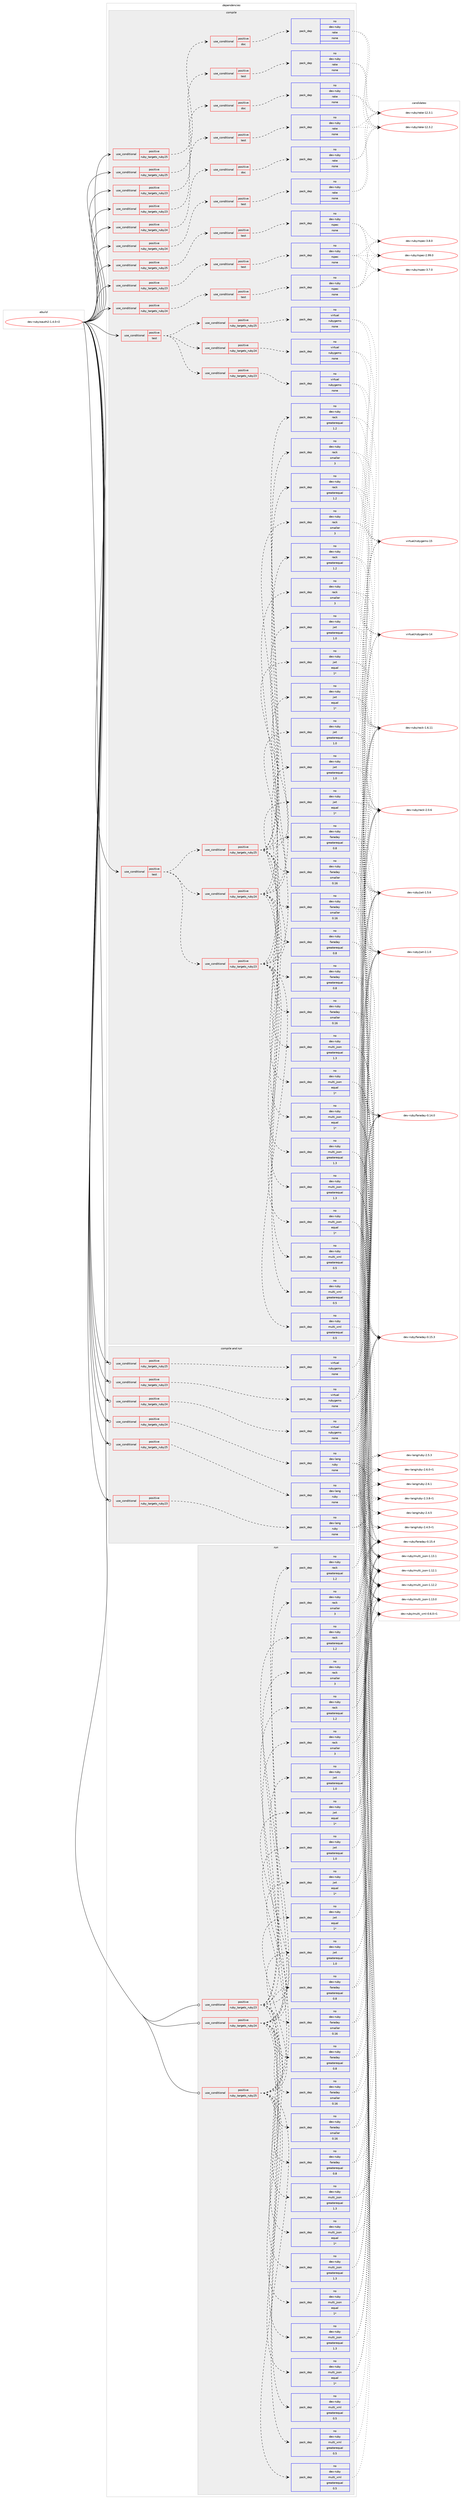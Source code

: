 digraph prolog {

# *************
# Graph options
# *************

newrank=true;
concentrate=true;
compound=true;
graph [rankdir=LR,fontname=Helvetica,fontsize=10,ranksep=1.5];#, ranksep=2.5, nodesep=0.2];
edge  [arrowhead=vee];
node  [fontname=Helvetica,fontsize=10];

# **********
# The ebuild
# **********

subgraph cluster_leftcol {
color=gray;
rank=same;
label=<<i>ebuild</i>>;
id [label="dev-ruby/oauth2-1.4.0-r2", color=red, width=4, href="../dev-ruby/oauth2-1.4.0-r2.svg"];
}

# ****************
# The dependencies
# ****************

subgraph cluster_midcol {
color=gray;
label=<<i>dependencies</i>>;
subgraph cluster_compile {
fillcolor="#eeeeee";
style=filled;
label=<<i>compile</i>>;
subgraph cond408013 {
dependency1508853 [label=<<TABLE BORDER="0" CELLBORDER="1" CELLSPACING="0" CELLPADDING="4"><TR><TD ROWSPAN="3" CELLPADDING="10">use_conditional</TD></TR><TR><TD>positive</TD></TR><TR><TD>ruby_targets_ruby23</TD></TR></TABLE>>, shape=none, color=red];
subgraph cond408014 {
dependency1508854 [label=<<TABLE BORDER="0" CELLBORDER="1" CELLSPACING="0" CELLPADDING="4"><TR><TD ROWSPAN="3" CELLPADDING="10">use_conditional</TD></TR><TR><TD>positive</TD></TR><TR><TD>doc</TD></TR></TABLE>>, shape=none, color=red];
subgraph pack1077343 {
dependency1508855 [label=<<TABLE BORDER="0" CELLBORDER="1" CELLSPACING="0" CELLPADDING="4" WIDTH="220"><TR><TD ROWSPAN="6" CELLPADDING="30">pack_dep</TD></TR><TR><TD WIDTH="110">no</TD></TR><TR><TD>dev-ruby</TD></TR><TR><TD>rake</TD></TR><TR><TD>none</TD></TR><TR><TD></TD></TR></TABLE>>, shape=none, color=blue];
}
dependency1508854:e -> dependency1508855:w [weight=20,style="dashed",arrowhead="vee"];
}
dependency1508853:e -> dependency1508854:w [weight=20,style="dashed",arrowhead="vee"];
}
id:e -> dependency1508853:w [weight=20,style="solid",arrowhead="vee"];
subgraph cond408015 {
dependency1508856 [label=<<TABLE BORDER="0" CELLBORDER="1" CELLSPACING="0" CELLPADDING="4"><TR><TD ROWSPAN="3" CELLPADDING="10">use_conditional</TD></TR><TR><TD>positive</TD></TR><TR><TD>ruby_targets_ruby23</TD></TR></TABLE>>, shape=none, color=red];
subgraph cond408016 {
dependency1508857 [label=<<TABLE BORDER="0" CELLBORDER="1" CELLSPACING="0" CELLPADDING="4"><TR><TD ROWSPAN="3" CELLPADDING="10">use_conditional</TD></TR><TR><TD>positive</TD></TR><TR><TD>test</TD></TR></TABLE>>, shape=none, color=red];
subgraph pack1077344 {
dependency1508858 [label=<<TABLE BORDER="0" CELLBORDER="1" CELLSPACING="0" CELLPADDING="4" WIDTH="220"><TR><TD ROWSPAN="6" CELLPADDING="30">pack_dep</TD></TR><TR><TD WIDTH="110">no</TD></TR><TR><TD>dev-ruby</TD></TR><TR><TD>rake</TD></TR><TR><TD>none</TD></TR><TR><TD></TD></TR></TABLE>>, shape=none, color=blue];
}
dependency1508857:e -> dependency1508858:w [weight=20,style="dashed",arrowhead="vee"];
}
dependency1508856:e -> dependency1508857:w [weight=20,style="dashed",arrowhead="vee"];
}
id:e -> dependency1508856:w [weight=20,style="solid",arrowhead="vee"];
subgraph cond408017 {
dependency1508859 [label=<<TABLE BORDER="0" CELLBORDER="1" CELLSPACING="0" CELLPADDING="4"><TR><TD ROWSPAN="3" CELLPADDING="10">use_conditional</TD></TR><TR><TD>positive</TD></TR><TR><TD>ruby_targets_ruby23</TD></TR></TABLE>>, shape=none, color=red];
subgraph cond408018 {
dependency1508860 [label=<<TABLE BORDER="0" CELLBORDER="1" CELLSPACING="0" CELLPADDING="4"><TR><TD ROWSPAN="3" CELLPADDING="10">use_conditional</TD></TR><TR><TD>positive</TD></TR><TR><TD>test</TD></TR></TABLE>>, shape=none, color=red];
subgraph pack1077345 {
dependency1508861 [label=<<TABLE BORDER="0" CELLBORDER="1" CELLSPACING="0" CELLPADDING="4" WIDTH="220"><TR><TD ROWSPAN="6" CELLPADDING="30">pack_dep</TD></TR><TR><TD WIDTH="110">no</TD></TR><TR><TD>dev-ruby</TD></TR><TR><TD>rspec</TD></TR><TR><TD>none</TD></TR><TR><TD></TD></TR></TABLE>>, shape=none, color=blue];
}
dependency1508860:e -> dependency1508861:w [weight=20,style="dashed",arrowhead="vee"];
}
dependency1508859:e -> dependency1508860:w [weight=20,style="dashed",arrowhead="vee"];
}
id:e -> dependency1508859:w [weight=20,style="solid",arrowhead="vee"];
subgraph cond408019 {
dependency1508862 [label=<<TABLE BORDER="0" CELLBORDER="1" CELLSPACING="0" CELLPADDING="4"><TR><TD ROWSPAN="3" CELLPADDING="10">use_conditional</TD></TR><TR><TD>positive</TD></TR><TR><TD>ruby_targets_ruby24</TD></TR></TABLE>>, shape=none, color=red];
subgraph cond408020 {
dependency1508863 [label=<<TABLE BORDER="0" CELLBORDER="1" CELLSPACING="0" CELLPADDING="4"><TR><TD ROWSPAN="3" CELLPADDING="10">use_conditional</TD></TR><TR><TD>positive</TD></TR><TR><TD>doc</TD></TR></TABLE>>, shape=none, color=red];
subgraph pack1077346 {
dependency1508864 [label=<<TABLE BORDER="0" CELLBORDER="1" CELLSPACING="0" CELLPADDING="4" WIDTH="220"><TR><TD ROWSPAN="6" CELLPADDING="30">pack_dep</TD></TR><TR><TD WIDTH="110">no</TD></TR><TR><TD>dev-ruby</TD></TR><TR><TD>rake</TD></TR><TR><TD>none</TD></TR><TR><TD></TD></TR></TABLE>>, shape=none, color=blue];
}
dependency1508863:e -> dependency1508864:w [weight=20,style="dashed",arrowhead="vee"];
}
dependency1508862:e -> dependency1508863:w [weight=20,style="dashed",arrowhead="vee"];
}
id:e -> dependency1508862:w [weight=20,style="solid",arrowhead="vee"];
subgraph cond408021 {
dependency1508865 [label=<<TABLE BORDER="0" CELLBORDER="1" CELLSPACING="0" CELLPADDING="4"><TR><TD ROWSPAN="3" CELLPADDING="10">use_conditional</TD></TR><TR><TD>positive</TD></TR><TR><TD>ruby_targets_ruby24</TD></TR></TABLE>>, shape=none, color=red];
subgraph cond408022 {
dependency1508866 [label=<<TABLE BORDER="0" CELLBORDER="1" CELLSPACING="0" CELLPADDING="4"><TR><TD ROWSPAN="3" CELLPADDING="10">use_conditional</TD></TR><TR><TD>positive</TD></TR><TR><TD>test</TD></TR></TABLE>>, shape=none, color=red];
subgraph pack1077347 {
dependency1508867 [label=<<TABLE BORDER="0" CELLBORDER="1" CELLSPACING="0" CELLPADDING="4" WIDTH="220"><TR><TD ROWSPAN="6" CELLPADDING="30">pack_dep</TD></TR><TR><TD WIDTH="110">no</TD></TR><TR><TD>dev-ruby</TD></TR><TR><TD>rake</TD></TR><TR><TD>none</TD></TR><TR><TD></TD></TR></TABLE>>, shape=none, color=blue];
}
dependency1508866:e -> dependency1508867:w [weight=20,style="dashed",arrowhead="vee"];
}
dependency1508865:e -> dependency1508866:w [weight=20,style="dashed",arrowhead="vee"];
}
id:e -> dependency1508865:w [weight=20,style="solid",arrowhead="vee"];
subgraph cond408023 {
dependency1508868 [label=<<TABLE BORDER="0" CELLBORDER="1" CELLSPACING="0" CELLPADDING="4"><TR><TD ROWSPAN="3" CELLPADDING="10">use_conditional</TD></TR><TR><TD>positive</TD></TR><TR><TD>ruby_targets_ruby24</TD></TR></TABLE>>, shape=none, color=red];
subgraph cond408024 {
dependency1508869 [label=<<TABLE BORDER="0" CELLBORDER="1" CELLSPACING="0" CELLPADDING="4"><TR><TD ROWSPAN="3" CELLPADDING="10">use_conditional</TD></TR><TR><TD>positive</TD></TR><TR><TD>test</TD></TR></TABLE>>, shape=none, color=red];
subgraph pack1077348 {
dependency1508870 [label=<<TABLE BORDER="0" CELLBORDER="1" CELLSPACING="0" CELLPADDING="4" WIDTH="220"><TR><TD ROWSPAN="6" CELLPADDING="30">pack_dep</TD></TR><TR><TD WIDTH="110">no</TD></TR><TR><TD>dev-ruby</TD></TR><TR><TD>rspec</TD></TR><TR><TD>none</TD></TR><TR><TD></TD></TR></TABLE>>, shape=none, color=blue];
}
dependency1508869:e -> dependency1508870:w [weight=20,style="dashed",arrowhead="vee"];
}
dependency1508868:e -> dependency1508869:w [weight=20,style="dashed",arrowhead="vee"];
}
id:e -> dependency1508868:w [weight=20,style="solid",arrowhead="vee"];
subgraph cond408025 {
dependency1508871 [label=<<TABLE BORDER="0" CELLBORDER="1" CELLSPACING="0" CELLPADDING="4"><TR><TD ROWSPAN="3" CELLPADDING="10">use_conditional</TD></TR><TR><TD>positive</TD></TR><TR><TD>ruby_targets_ruby25</TD></TR></TABLE>>, shape=none, color=red];
subgraph cond408026 {
dependency1508872 [label=<<TABLE BORDER="0" CELLBORDER="1" CELLSPACING="0" CELLPADDING="4"><TR><TD ROWSPAN="3" CELLPADDING="10">use_conditional</TD></TR><TR><TD>positive</TD></TR><TR><TD>doc</TD></TR></TABLE>>, shape=none, color=red];
subgraph pack1077349 {
dependency1508873 [label=<<TABLE BORDER="0" CELLBORDER="1" CELLSPACING="0" CELLPADDING="4" WIDTH="220"><TR><TD ROWSPAN="6" CELLPADDING="30">pack_dep</TD></TR><TR><TD WIDTH="110">no</TD></TR><TR><TD>dev-ruby</TD></TR><TR><TD>rake</TD></TR><TR><TD>none</TD></TR><TR><TD></TD></TR></TABLE>>, shape=none, color=blue];
}
dependency1508872:e -> dependency1508873:w [weight=20,style="dashed",arrowhead="vee"];
}
dependency1508871:e -> dependency1508872:w [weight=20,style="dashed",arrowhead="vee"];
}
id:e -> dependency1508871:w [weight=20,style="solid",arrowhead="vee"];
subgraph cond408027 {
dependency1508874 [label=<<TABLE BORDER="0" CELLBORDER="1" CELLSPACING="0" CELLPADDING="4"><TR><TD ROWSPAN="3" CELLPADDING="10">use_conditional</TD></TR><TR><TD>positive</TD></TR><TR><TD>ruby_targets_ruby25</TD></TR></TABLE>>, shape=none, color=red];
subgraph cond408028 {
dependency1508875 [label=<<TABLE BORDER="0" CELLBORDER="1" CELLSPACING="0" CELLPADDING="4"><TR><TD ROWSPAN="3" CELLPADDING="10">use_conditional</TD></TR><TR><TD>positive</TD></TR><TR><TD>test</TD></TR></TABLE>>, shape=none, color=red];
subgraph pack1077350 {
dependency1508876 [label=<<TABLE BORDER="0" CELLBORDER="1" CELLSPACING="0" CELLPADDING="4" WIDTH="220"><TR><TD ROWSPAN="6" CELLPADDING="30">pack_dep</TD></TR><TR><TD WIDTH="110">no</TD></TR><TR><TD>dev-ruby</TD></TR><TR><TD>rake</TD></TR><TR><TD>none</TD></TR><TR><TD></TD></TR></TABLE>>, shape=none, color=blue];
}
dependency1508875:e -> dependency1508876:w [weight=20,style="dashed",arrowhead="vee"];
}
dependency1508874:e -> dependency1508875:w [weight=20,style="dashed",arrowhead="vee"];
}
id:e -> dependency1508874:w [weight=20,style="solid",arrowhead="vee"];
subgraph cond408029 {
dependency1508877 [label=<<TABLE BORDER="0" CELLBORDER="1" CELLSPACING="0" CELLPADDING="4"><TR><TD ROWSPAN="3" CELLPADDING="10">use_conditional</TD></TR><TR><TD>positive</TD></TR><TR><TD>ruby_targets_ruby25</TD></TR></TABLE>>, shape=none, color=red];
subgraph cond408030 {
dependency1508878 [label=<<TABLE BORDER="0" CELLBORDER="1" CELLSPACING="0" CELLPADDING="4"><TR><TD ROWSPAN="3" CELLPADDING="10">use_conditional</TD></TR><TR><TD>positive</TD></TR><TR><TD>test</TD></TR></TABLE>>, shape=none, color=red];
subgraph pack1077351 {
dependency1508879 [label=<<TABLE BORDER="0" CELLBORDER="1" CELLSPACING="0" CELLPADDING="4" WIDTH="220"><TR><TD ROWSPAN="6" CELLPADDING="30">pack_dep</TD></TR><TR><TD WIDTH="110">no</TD></TR><TR><TD>dev-ruby</TD></TR><TR><TD>rspec</TD></TR><TR><TD>none</TD></TR><TR><TD></TD></TR></TABLE>>, shape=none, color=blue];
}
dependency1508878:e -> dependency1508879:w [weight=20,style="dashed",arrowhead="vee"];
}
dependency1508877:e -> dependency1508878:w [weight=20,style="dashed",arrowhead="vee"];
}
id:e -> dependency1508877:w [weight=20,style="solid",arrowhead="vee"];
subgraph cond408031 {
dependency1508880 [label=<<TABLE BORDER="0" CELLBORDER="1" CELLSPACING="0" CELLPADDING="4"><TR><TD ROWSPAN="3" CELLPADDING="10">use_conditional</TD></TR><TR><TD>positive</TD></TR><TR><TD>test</TD></TR></TABLE>>, shape=none, color=red];
subgraph cond408032 {
dependency1508881 [label=<<TABLE BORDER="0" CELLBORDER="1" CELLSPACING="0" CELLPADDING="4"><TR><TD ROWSPAN="3" CELLPADDING="10">use_conditional</TD></TR><TR><TD>positive</TD></TR><TR><TD>ruby_targets_ruby23</TD></TR></TABLE>>, shape=none, color=red];
subgraph pack1077352 {
dependency1508882 [label=<<TABLE BORDER="0" CELLBORDER="1" CELLSPACING="0" CELLPADDING="4" WIDTH="220"><TR><TD ROWSPAN="6" CELLPADDING="30">pack_dep</TD></TR><TR><TD WIDTH="110">no</TD></TR><TR><TD>dev-ruby</TD></TR><TR><TD>faraday</TD></TR><TR><TD>greaterequal</TD></TR><TR><TD>0.8</TD></TR></TABLE>>, shape=none, color=blue];
}
dependency1508881:e -> dependency1508882:w [weight=20,style="dashed",arrowhead="vee"];
subgraph pack1077353 {
dependency1508883 [label=<<TABLE BORDER="0" CELLBORDER="1" CELLSPACING="0" CELLPADDING="4" WIDTH="220"><TR><TD ROWSPAN="6" CELLPADDING="30">pack_dep</TD></TR><TR><TD WIDTH="110">no</TD></TR><TR><TD>dev-ruby</TD></TR><TR><TD>faraday</TD></TR><TR><TD>smaller</TD></TR><TR><TD>0.16</TD></TR></TABLE>>, shape=none, color=blue];
}
dependency1508881:e -> dependency1508883:w [weight=20,style="dashed",arrowhead="vee"];
subgraph pack1077354 {
dependency1508884 [label=<<TABLE BORDER="0" CELLBORDER="1" CELLSPACING="0" CELLPADDING="4" WIDTH="220"><TR><TD ROWSPAN="6" CELLPADDING="30">pack_dep</TD></TR><TR><TD WIDTH="110">no</TD></TR><TR><TD>dev-ruby</TD></TR><TR><TD>jwt</TD></TR><TR><TD>greaterequal</TD></TR><TR><TD>1.0</TD></TR></TABLE>>, shape=none, color=blue];
}
dependency1508881:e -> dependency1508884:w [weight=20,style="dashed",arrowhead="vee"];
subgraph pack1077355 {
dependency1508885 [label=<<TABLE BORDER="0" CELLBORDER="1" CELLSPACING="0" CELLPADDING="4" WIDTH="220"><TR><TD ROWSPAN="6" CELLPADDING="30">pack_dep</TD></TR><TR><TD WIDTH="110">no</TD></TR><TR><TD>dev-ruby</TD></TR><TR><TD>jwt</TD></TR><TR><TD>equal</TD></TR><TR><TD>1*</TD></TR></TABLE>>, shape=none, color=blue];
}
dependency1508881:e -> dependency1508885:w [weight=20,style="dashed",arrowhead="vee"];
subgraph pack1077356 {
dependency1508886 [label=<<TABLE BORDER="0" CELLBORDER="1" CELLSPACING="0" CELLPADDING="4" WIDTH="220"><TR><TD ROWSPAN="6" CELLPADDING="30">pack_dep</TD></TR><TR><TD WIDTH="110">no</TD></TR><TR><TD>dev-ruby</TD></TR><TR><TD>multi_json</TD></TR><TR><TD>greaterequal</TD></TR><TR><TD>1.3</TD></TR></TABLE>>, shape=none, color=blue];
}
dependency1508881:e -> dependency1508886:w [weight=20,style="dashed",arrowhead="vee"];
subgraph pack1077357 {
dependency1508887 [label=<<TABLE BORDER="0" CELLBORDER="1" CELLSPACING="0" CELLPADDING="4" WIDTH="220"><TR><TD ROWSPAN="6" CELLPADDING="30">pack_dep</TD></TR><TR><TD WIDTH="110">no</TD></TR><TR><TD>dev-ruby</TD></TR><TR><TD>multi_json</TD></TR><TR><TD>equal</TD></TR><TR><TD>1*</TD></TR></TABLE>>, shape=none, color=blue];
}
dependency1508881:e -> dependency1508887:w [weight=20,style="dashed",arrowhead="vee"];
subgraph pack1077358 {
dependency1508888 [label=<<TABLE BORDER="0" CELLBORDER="1" CELLSPACING="0" CELLPADDING="4" WIDTH="220"><TR><TD ROWSPAN="6" CELLPADDING="30">pack_dep</TD></TR><TR><TD WIDTH="110">no</TD></TR><TR><TD>dev-ruby</TD></TR><TR><TD>multi_xml</TD></TR><TR><TD>greaterequal</TD></TR><TR><TD>0.5</TD></TR></TABLE>>, shape=none, color=blue];
}
dependency1508881:e -> dependency1508888:w [weight=20,style="dashed",arrowhead="vee"];
subgraph pack1077359 {
dependency1508889 [label=<<TABLE BORDER="0" CELLBORDER="1" CELLSPACING="0" CELLPADDING="4" WIDTH="220"><TR><TD ROWSPAN="6" CELLPADDING="30">pack_dep</TD></TR><TR><TD WIDTH="110">no</TD></TR><TR><TD>dev-ruby</TD></TR><TR><TD>rack</TD></TR><TR><TD>greaterequal</TD></TR><TR><TD>1.2</TD></TR></TABLE>>, shape=none, color=blue];
}
dependency1508881:e -> dependency1508889:w [weight=20,style="dashed",arrowhead="vee"];
subgraph pack1077360 {
dependency1508890 [label=<<TABLE BORDER="0" CELLBORDER="1" CELLSPACING="0" CELLPADDING="4" WIDTH="220"><TR><TD ROWSPAN="6" CELLPADDING="30">pack_dep</TD></TR><TR><TD WIDTH="110">no</TD></TR><TR><TD>dev-ruby</TD></TR><TR><TD>rack</TD></TR><TR><TD>smaller</TD></TR><TR><TD>3</TD></TR></TABLE>>, shape=none, color=blue];
}
dependency1508881:e -> dependency1508890:w [weight=20,style="dashed",arrowhead="vee"];
}
dependency1508880:e -> dependency1508881:w [weight=20,style="dashed",arrowhead="vee"];
subgraph cond408033 {
dependency1508891 [label=<<TABLE BORDER="0" CELLBORDER="1" CELLSPACING="0" CELLPADDING="4"><TR><TD ROWSPAN="3" CELLPADDING="10">use_conditional</TD></TR><TR><TD>positive</TD></TR><TR><TD>ruby_targets_ruby24</TD></TR></TABLE>>, shape=none, color=red];
subgraph pack1077361 {
dependency1508892 [label=<<TABLE BORDER="0" CELLBORDER="1" CELLSPACING="0" CELLPADDING="4" WIDTH="220"><TR><TD ROWSPAN="6" CELLPADDING="30">pack_dep</TD></TR><TR><TD WIDTH="110">no</TD></TR><TR><TD>dev-ruby</TD></TR><TR><TD>faraday</TD></TR><TR><TD>greaterequal</TD></TR><TR><TD>0.8</TD></TR></TABLE>>, shape=none, color=blue];
}
dependency1508891:e -> dependency1508892:w [weight=20,style="dashed",arrowhead="vee"];
subgraph pack1077362 {
dependency1508893 [label=<<TABLE BORDER="0" CELLBORDER="1" CELLSPACING="0" CELLPADDING="4" WIDTH="220"><TR><TD ROWSPAN="6" CELLPADDING="30">pack_dep</TD></TR><TR><TD WIDTH="110">no</TD></TR><TR><TD>dev-ruby</TD></TR><TR><TD>faraday</TD></TR><TR><TD>smaller</TD></TR><TR><TD>0.16</TD></TR></TABLE>>, shape=none, color=blue];
}
dependency1508891:e -> dependency1508893:w [weight=20,style="dashed",arrowhead="vee"];
subgraph pack1077363 {
dependency1508894 [label=<<TABLE BORDER="0" CELLBORDER="1" CELLSPACING="0" CELLPADDING="4" WIDTH="220"><TR><TD ROWSPAN="6" CELLPADDING="30">pack_dep</TD></TR><TR><TD WIDTH="110">no</TD></TR><TR><TD>dev-ruby</TD></TR><TR><TD>jwt</TD></TR><TR><TD>greaterequal</TD></TR><TR><TD>1.0</TD></TR></TABLE>>, shape=none, color=blue];
}
dependency1508891:e -> dependency1508894:w [weight=20,style="dashed",arrowhead="vee"];
subgraph pack1077364 {
dependency1508895 [label=<<TABLE BORDER="0" CELLBORDER="1" CELLSPACING="0" CELLPADDING="4" WIDTH="220"><TR><TD ROWSPAN="6" CELLPADDING="30">pack_dep</TD></TR><TR><TD WIDTH="110">no</TD></TR><TR><TD>dev-ruby</TD></TR><TR><TD>jwt</TD></TR><TR><TD>equal</TD></TR><TR><TD>1*</TD></TR></TABLE>>, shape=none, color=blue];
}
dependency1508891:e -> dependency1508895:w [weight=20,style="dashed",arrowhead="vee"];
subgraph pack1077365 {
dependency1508896 [label=<<TABLE BORDER="0" CELLBORDER="1" CELLSPACING="0" CELLPADDING="4" WIDTH="220"><TR><TD ROWSPAN="6" CELLPADDING="30">pack_dep</TD></TR><TR><TD WIDTH="110">no</TD></TR><TR><TD>dev-ruby</TD></TR><TR><TD>multi_json</TD></TR><TR><TD>greaterequal</TD></TR><TR><TD>1.3</TD></TR></TABLE>>, shape=none, color=blue];
}
dependency1508891:e -> dependency1508896:w [weight=20,style="dashed",arrowhead="vee"];
subgraph pack1077366 {
dependency1508897 [label=<<TABLE BORDER="0" CELLBORDER="1" CELLSPACING="0" CELLPADDING="4" WIDTH="220"><TR><TD ROWSPAN="6" CELLPADDING="30">pack_dep</TD></TR><TR><TD WIDTH="110">no</TD></TR><TR><TD>dev-ruby</TD></TR><TR><TD>multi_json</TD></TR><TR><TD>equal</TD></TR><TR><TD>1*</TD></TR></TABLE>>, shape=none, color=blue];
}
dependency1508891:e -> dependency1508897:w [weight=20,style="dashed",arrowhead="vee"];
subgraph pack1077367 {
dependency1508898 [label=<<TABLE BORDER="0" CELLBORDER="1" CELLSPACING="0" CELLPADDING="4" WIDTH="220"><TR><TD ROWSPAN="6" CELLPADDING="30">pack_dep</TD></TR><TR><TD WIDTH="110">no</TD></TR><TR><TD>dev-ruby</TD></TR><TR><TD>multi_xml</TD></TR><TR><TD>greaterequal</TD></TR><TR><TD>0.5</TD></TR></TABLE>>, shape=none, color=blue];
}
dependency1508891:e -> dependency1508898:w [weight=20,style="dashed",arrowhead="vee"];
subgraph pack1077368 {
dependency1508899 [label=<<TABLE BORDER="0" CELLBORDER="1" CELLSPACING="0" CELLPADDING="4" WIDTH="220"><TR><TD ROWSPAN="6" CELLPADDING="30">pack_dep</TD></TR><TR><TD WIDTH="110">no</TD></TR><TR><TD>dev-ruby</TD></TR><TR><TD>rack</TD></TR><TR><TD>greaterequal</TD></TR><TR><TD>1.2</TD></TR></TABLE>>, shape=none, color=blue];
}
dependency1508891:e -> dependency1508899:w [weight=20,style="dashed",arrowhead="vee"];
subgraph pack1077369 {
dependency1508900 [label=<<TABLE BORDER="0" CELLBORDER="1" CELLSPACING="0" CELLPADDING="4" WIDTH="220"><TR><TD ROWSPAN="6" CELLPADDING="30">pack_dep</TD></TR><TR><TD WIDTH="110">no</TD></TR><TR><TD>dev-ruby</TD></TR><TR><TD>rack</TD></TR><TR><TD>smaller</TD></TR><TR><TD>3</TD></TR></TABLE>>, shape=none, color=blue];
}
dependency1508891:e -> dependency1508900:w [weight=20,style="dashed",arrowhead="vee"];
}
dependency1508880:e -> dependency1508891:w [weight=20,style="dashed",arrowhead="vee"];
subgraph cond408034 {
dependency1508901 [label=<<TABLE BORDER="0" CELLBORDER="1" CELLSPACING="0" CELLPADDING="4"><TR><TD ROWSPAN="3" CELLPADDING="10">use_conditional</TD></TR><TR><TD>positive</TD></TR><TR><TD>ruby_targets_ruby25</TD></TR></TABLE>>, shape=none, color=red];
subgraph pack1077370 {
dependency1508902 [label=<<TABLE BORDER="0" CELLBORDER="1" CELLSPACING="0" CELLPADDING="4" WIDTH="220"><TR><TD ROWSPAN="6" CELLPADDING="30">pack_dep</TD></TR><TR><TD WIDTH="110">no</TD></TR><TR><TD>dev-ruby</TD></TR><TR><TD>faraday</TD></TR><TR><TD>greaterequal</TD></TR><TR><TD>0.8</TD></TR></TABLE>>, shape=none, color=blue];
}
dependency1508901:e -> dependency1508902:w [weight=20,style="dashed",arrowhead="vee"];
subgraph pack1077371 {
dependency1508903 [label=<<TABLE BORDER="0" CELLBORDER="1" CELLSPACING="0" CELLPADDING="4" WIDTH="220"><TR><TD ROWSPAN="6" CELLPADDING="30">pack_dep</TD></TR><TR><TD WIDTH="110">no</TD></TR><TR><TD>dev-ruby</TD></TR><TR><TD>faraday</TD></TR><TR><TD>smaller</TD></TR><TR><TD>0.16</TD></TR></TABLE>>, shape=none, color=blue];
}
dependency1508901:e -> dependency1508903:w [weight=20,style="dashed",arrowhead="vee"];
subgraph pack1077372 {
dependency1508904 [label=<<TABLE BORDER="0" CELLBORDER="1" CELLSPACING="0" CELLPADDING="4" WIDTH="220"><TR><TD ROWSPAN="6" CELLPADDING="30">pack_dep</TD></TR><TR><TD WIDTH="110">no</TD></TR><TR><TD>dev-ruby</TD></TR><TR><TD>jwt</TD></TR><TR><TD>greaterequal</TD></TR><TR><TD>1.0</TD></TR></TABLE>>, shape=none, color=blue];
}
dependency1508901:e -> dependency1508904:w [weight=20,style="dashed",arrowhead="vee"];
subgraph pack1077373 {
dependency1508905 [label=<<TABLE BORDER="0" CELLBORDER="1" CELLSPACING="0" CELLPADDING="4" WIDTH="220"><TR><TD ROWSPAN="6" CELLPADDING="30">pack_dep</TD></TR><TR><TD WIDTH="110">no</TD></TR><TR><TD>dev-ruby</TD></TR><TR><TD>jwt</TD></TR><TR><TD>equal</TD></TR><TR><TD>1*</TD></TR></TABLE>>, shape=none, color=blue];
}
dependency1508901:e -> dependency1508905:w [weight=20,style="dashed",arrowhead="vee"];
subgraph pack1077374 {
dependency1508906 [label=<<TABLE BORDER="0" CELLBORDER="1" CELLSPACING="0" CELLPADDING="4" WIDTH="220"><TR><TD ROWSPAN="6" CELLPADDING="30">pack_dep</TD></TR><TR><TD WIDTH="110">no</TD></TR><TR><TD>dev-ruby</TD></TR><TR><TD>multi_json</TD></TR><TR><TD>greaterequal</TD></TR><TR><TD>1.3</TD></TR></TABLE>>, shape=none, color=blue];
}
dependency1508901:e -> dependency1508906:w [weight=20,style="dashed",arrowhead="vee"];
subgraph pack1077375 {
dependency1508907 [label=<<TABLE BORDER="0" CELLBORDER="1" CELLSPACING="0" CELLPADDING="4" WIDTH="220"><TR><TD ROWSPAN="6" CELLPADDING="30">pack_dep</TD></TR><TR><TD WIDTH="110">no</TD></TR><TR><TD>dev-ruby</TD></TR><TR><TD>multi_json</TD></TR><TR><TD>equal</TD></TR><TR><TD>1*</TD></TR></TABLE>>, shape=none, color=blue];
}
dependency1508901:e -> dependency1508907:w [weight=20,style="dashed",arrowhead="vee"];
subgraph pack1077376 {
dependency1508908 [label=<<TABLE BORDER="0" CELLBORDER="1" CELLSPACING="0" CELLPADDING="4" WIDTH="220"><TR><TD ROWSPAN="6" CELLPADDING="30">pack_dep</TD></TR><TR><TD WIDTH="110">no</TD></TR><TR><TD>dev-ruby</TD></TR><TR><TD>multi_xml</TD></TR><TR><TD>greaterequal</TD></TR><TR><TD>0.5</TD></TR></TABLE>>, shape=none, color=blue];
}
dependency1508901:e -> dependency1508908:w [weight=20,style="dashed",arrowhead="vee"];
subgraph pack1077377 {
dependency1508909 [label=<<TABLE BORDER="0" CELLBORDER="1" CELLSPACING="0" CELLPADDING="4" WIDTH="220"><TR><TD ROWSPAN="6" CELLPADDING="30">pack_dep</TD></TR><TR><TD WIDTH="110">no</TD></TR><TR><TD>dev-ruby</TD></TR><TR><TD>rack</TD></TR><TR><TD>greaterequal</TD></TR><TR><TD>1.2</TD></TR></TABLE>>, shape=none, color=blue];
}
dependency1508901:e -> dependency1508909:w [weight=20,style="dashed",arrowhead="vee"];
subgraph pack1077378 {
dependency1508910 [label=<<TABLE BORDER="0" CELLBORDER="1" CELLSPACING="0" CELLPADDING="4" WIDTH="220"><TR><TD ROWSPAN="6" CELLPADDING="30">pack_dep</TD></TR><TR><TD WIDTH="110">no</TD></TR><TR><TD>dev-ruby</TD></TR><TR><TD>rack</TD></TR><TR><TD>smaller</TD></TR><TR><TD>3</TD></TR></TABLE>>, shape=none, color=blue];
}
dependency1508901:e -> dependency1508910:w [weight=20,style="dashed",arrowhead="vee"];
}
dependency1508880:e -> dependency1508901:w [weight=20,style="dashed",arrowhead="vee"];
}
id:e -> dependency1508880:w [weight=20,style="solid",arrowhead="vee"];
subgraph cond408035 {
dependency1508911 [label=<<TABLE BORDER="0" CELLBORDER="1" CELLSPACING="0" CELLPADDING="4"><TR><TD ROWSPAN="3" CELLPADDING="10">use_conditional</TD></TR><TR><TD>positive</TD></TR><TR><TD>test</TD></TR></TABLE>>, shape=none, color=red];
subgraph cond408036 {
dependency1508912 [label=<<TABLE BORDER="0" CELLBORDER="1" CELLSPACING="0" CELLPADDING="4"><TR><TD ROWSPAN="3" CELLPADDING="10">use_conditional</TD></TR><TR><TD>positive</TD></TR><TR><TD>ruby_targets_ruby23</TD></TR></TABLE>>, shape=none, color=red];
subgraph pack1077379 {
dependency1508913 [label=<<TABLE BORDER="0" CELLBORDER="1" CELLSPACING="0" CELLPADDING="4" WIDTH="220"><TR><TD ROWSPAN="6" CELLPADDING="30">pack_dep</TD></TR><TR><TD WIDTH="110">no</TD></TR><TR><TD>virtual</TD></TR><TR><TD>rubygems</TD></TR><TR><TD>none</TD></TR><TR><TD></TD></TR></TABLE>>, shape=none, color=blue];
}
dependency1508912:e -> dependency1508913:w [weight=20,style="dashed",arrowhead="vee"];
}
dependency1508911:e -> dependency1508912:w [weight=20,style="dashed",arrowhead="vee"];
subgraph cond408037 {
dependency1508914 [label=<<TABLE BORDER="0" CELLBORDER="1" CELLSPACING="0" CELLPADDING="4"><TR><TD ROWSPAN="3" CELLPADDING="10">use_conditional</TD></TR><TR><TD>positive</TD></TR><TR><TD>ruby_targets_ruby24</TD></TR></TABLE>>, shape=none, color=red];
subgraph pack1077380 {
dependency1508915 [label=<<TABLE BORDER="0" CELLBORDER="1" CELLSPACING="0" CELLPADDING="4" WIDTH="220"><TR><TD ROWSPAN="6" CELLPADDING="30">pack_dep</TD></TR><TR><TD WIDTH="110">no</TD></TR><TR><TD>virtual</TD></TR><TR><TD>rubygems</TD></TR><TR><TD>none</TD></TR><TR><TD></TD></TR></TABLE>>, shape=none, color=blue];
}
dependency1508914:e -> dependency1508915:w [weight=20,style="dashed",arrowhead="vee"];
}
dependency1508911:e -> dependency1508914:w [weight=20,style="dashed",arrowhead="vee"];
subgraph cond408038 {
dependency1508916 [label=<<TABLE BORDER="0" CELLBORDER="1" CELLSPACING="0" CELLPADDING="4"><TR><TD ROWSPAN="3" CELLPADDING="10">use_conditional</TD></TR><TR><TD>positive</TD></TR><TR><TD>ruby_targets_ruby25</TD></TR></TABLE>>, shape=none, color=red];
subgraph pack1077381 {
dependency1508917 [label=<<TABLE BORDER="0" CELLBORDER="1" CELLSPACING="0" CELLPADDING="4" WIDTH="220"><TR><TD ROWSPAN="6" CELLPADDING="30">pack_dep</TD></TR><TR><TD WIDTH="110">no</TD></TR><TR><TD>virtual</TD></TR><TR><TD>rubygems</TD></TR><TR><TD>none</TD></TR><TR><TD></TD></TR></TABLE>>, shape=none, color=blue];
}
dependency1508916:e -> dependency1508917:w [weight=20,style="dashed",arrowhead="vee"];
}
dependency1508911:e -> dependency1508916:w [weight=20,style="dashed",arrowhead="vee"];
}
id:e -> dependency1508911:w [weight=20,style="solid",arrowhead="vee"];
}
subgraph cluster_compileandrun {
fillcolor="#eeeeee";
style=filled;
label=<<i>compile and run</i>>;
subgraph cond408039 {
dependency1508918 [label=<<TABLE BORDER="0" CELLBORDER="1" CELLSPACING="0" CELLPADDING="4"><TR><TD ROWSPAN="3" CELLPADDING="10">use_conditional</TD></TR><TR><TD>positive</TD></TR><TR><TD>ruby_targets_ruby23</TD></TR></TABLE>>, shape=none, color=red];
subgraph pack1077382 {
dependency1508919 [label=<<TABLE BORDER="0" CELLBORDER="1" CELLSPACING="0" CELLPADDING="4" WIDTH="220"><TR><TD ROWSPAN="6" CELLPADDING="30">pack_dep</TD></TR><TR><TD WIDTH="110">no</TD></TR><TR><TD>dev-lang</TD></TR><TR><TD>ruby</TD></TR><TR><TD>none</TD></TR><TR><TD></TD></TR></TABLE>>, shape=none, color=blue];
}
dependency1508918:e -> dependency1508919:w [weight=20,style="dashed",arrowhead="vee"];
}
id:e -> dependency1508918:w [weight=20,style="solid",arrowhead="odotvee"];
subgraph cond408040 {
dependency1508920 [label=<<TABLE BORDER="0" CELLBORDER="1" CELLSPACING="0" CELLPADDING="4"><TR><TD ROWSPAN="3" CELLPADDING="10">use_conditional</TD></TR><TR><TD>positive</TD></TR><TR><TD>ruby_targets_ruby23</TD></TR></TABLE>>, shape=none, color=red];
subgraph pack1077383 {
dependency1508921 [label=<<TABLE BORDER="0" CELLBORDER="1" CELLSPACING="0" CELLPADDING="4" WIDTH="220"><TR><TD ROWSPAN="6" CELLPADDING="30">pack_dep</TD></TR><TR><TD WIDTH="110">no</TD></TR><TR><TD>virtual</TD></TR><TR><TD>rubygems</TD></TR><TR><TD>none</TD></TR><TR><TD></TD></TR></TABLE>>, shape=none, color=blue];
}
dependency1508920:e -> dependency1508921:w [weight=20,style="dashed",arrowhead="vee"];
}
id:e -> dependency1508920:w [weight=20,style="solid",arrowhead="odotvee"];
subgraph cond408041 {
dependency1508922 [label=<<TABLE BORDER="0" CELLBORDER="1" CELLSPACING="0" CELLPADDING="4"><TR><TD ROWSPAN="3" CELLPADDING="10">use_conditional</TD></TR><TR><TD>positive</TD></TR><TR><TD>ruby_targets_ruby24</TD></TR></TABLE>>, shape=none, color=red];
subgraph pack1077384 {
dependency1508923 [label=<<TABLE BORDER="0" CELLBORDER="1" CELLSPACING="0" CELLPADDING="4" WIDTH="220"><TR><TD ROWSPAN="6" CELLPADDING="30">pack_dep</TD></TR><TR><TD WIDTH="110">no</TD></TR><TR><TD>dev-lang</TD></TR><TR><TD>ruby</TD></TR><TR><TD>none</TD></TR><TR><TD></TD></TR></TABLE>>, shape=none, color=blue];
}
dependency1508922:e -> dependency1508923:w [weight=20,style="dashed",arrowhead="vee"];
}
id:e -> dependency1508922:w [weight=20,style="solid",arrowhead="odotvee"];
subgraph cond408042 {
dependency1508924 [label=<<TABLE BORDER="0" CELLBORDER="1" CELLSPACING="0" CELLPADDING="4"><TR><TD ROWSPAN="3" CELLPADDING="10">use_conditional</TD></TR><TR><TD>positive</TD></TR><TR><TD>ruby_targets_ruby24</TD></TR></TABLE>>, shape=none, color=red];
subgraph pack1077385 {
dependency1508925 [label=<<TABLE BORDER="0" CELLBORDER="1" CELLSPACING="0" CELLPADDING="4" WIDTH="220"><TR><TD ROWSPAN="6" CELLPADDING="30">pack_dep</TD></TR><TR><TD WIDTH="110">no</TD></TR><TR><TD>virtual</TD></TR><TR><TD>rubygems</TD></TR><TR><TD>none</TD></TR><TR><TD></TD></TR></TABLE>>, shape=none, color=blue];
}
dependency1508924:e -> dependency1508925:w [weight=20,style="dashed",arrowhead="vee"];
}
id:e -> dependency1508924:w [weight=20,style="solid",arrowhead="odotvee"];
subgraph cond408043 {
dependency1508926 [label=<<TABLE BORDER="0" CELLBORDER="1" CELLSPACING="0" CELLPADDING="4"><TR><TD ROWSPAN="3" CELLPADDING="10">use_conditional</TD></TR><TR><TD>positive</TD></TR><TR><TD>ruby_targets_ruby25</TD></TR></TABLE>>, shape=none, color=red];
subgraph pack1077386 {
dependency1508927 [label=<<TABLE BORDER="0" CELLBORDER="1" CELLSPACING="0" CELLPADDING="4" WIDTH="220"><TR><TD ROWSPAN="6" CELLPADDING="30">pack_dep</TD></TR><TR><TD WIDTH="110">no</TD></TR><TR><TD>dev-lang</TD></TR><TR><TD>ruby</TD></TR><TR><TD>none</TD></TR><TR><TD></TD></TR></TABLE>>, shape=none, color=blue];
}
dependency1508926:e -> dependency1508927:w [weight=20,style="dashed",arrowhead="vee"];
}
id:e -> dependency1508926:w [weight=20,style="solid",arrowhead="odotvee"];
subgraph cond408044 {
dependency1508928 [label=<<TABLE BORDER="0" CELLBORDER="1" CELLSPACING="0" CELLPADDING="4"><TR><TD ROWSPAN="3" CELLPADDING="10">use_conditional</TD></TR><TR><TD>positive</TD></TR><TR><TD>ruby_targets_ruby25</TD></TR></TABLE>>, shape=none, color=red];
subgraph pack1077387 {
dependency1508929 [label=<<TABLE BORDER="0" CELLBORDER="1" CELLSPACING="0" CELLPADDING="4" WIDTH="220"><TR><TD ROWSPAN="6" CELLPADDING="30">pack_dep</TD></TR><TR><TD WIDTH="110">no</TD></TR><TR><TD>virtual</TD></TR><TR><TD>rubygems</TD></TR><TR><TD>none</TD></TR><TR><TD></TD></TR></TABLE>>, shape=none, color=blue];
}
dependency1508928:e -> dependency1508929:w [weight=20,style="dashed",arrowhead="vee"];
}
id:e -> dependency1508928:w [weight=20,style="solid",arrowhead="odotvee"];
}
subgraph cluster_run {
fillcolor="#eeeeee";
style=filled;
label=<<i>run</i>>;
subgraph cond408045 {
dependency1508930 [label=<<TABLE BORDER="0" CELLBORDER="1" CELLSPACING="0" CELLPADDING="4"><TR><TD ROWSPAN="3" CELLPADDING="10">use_conditional</TD></TR><TR><TD>positive</TD></TR><TR><TD>ruby_targets_ruby23</TD></TR></TABLE>>, shape=none, color=red];
subgraph pack1077388 {
dependency1508931 [label=<<TABLE BORDER="0" CELLBORDER="1" CELLSPACING="0" CELLPADDING="4" WIDTH="220"><TR><TD ROWSPAN="6" CELLPADDING="30">pack_dep</TD></TR><TR><TD WIDTH="110">no</TD></TR><TR><TD>dev-ruby</TD></TR><TR><TD>faraday</TD></TR><TR><TD>greaterequal</TD></TR><TR><TD>0.8</TD></TR></TABLE>>, shape=none, color=blue];
}
dependency1508930:e -> dependency1508931:w [weight=20,style="dashed",arrowhead="vee"];
subgraph pack1077389 {
dependency1508932 [label=<<TABLE BORDER="0" CELLBORDER="1" CELLSPACING="0" CELLPADDING="4" WIDTH="220"><TR><TD ROWSPAN="6" CELLPADDING="30">pack_dep</TD></TR><TR><TD WIDTH="110">no</TD></TR><TR><TD>dev-ruby</TD></TR><TR><TD>faraday</TD></TR><TR><TD>smaller</TD></TR><TR><TD>0.16</TD></TR></TABLE>>, shape=none, color=blue];
}
dependency1508930:e -> dependency1508932:w [weight=20,style="dashed",arrowhead="vee"];
subgraph pack1077390 {
dependency1508933 [label=<<TABLE BORDER="0" CELLBORDER="1" CELLSPACING="0" CELLPADDING="4" WIDTH="220"><TR><TD ROWSPAN="6" CELLPADDING="30">pack_dep</TD></TR><TR><TD WIDTH="110">no</TD></TR><TR><TD>dev-ruby</TD></TR><TR><TD>jwt</TD></TR><TR><TD>greaterequal</TD></TR><TR><TD>1.0</TD></TR></TABLE>>, shape=none, color=blue];
}
dependency1508930:e -> dependency1508933:w [weight=20,style="dashed",arrowhead="vee"];
subgraph pack1077391 {
dependency1508934 [label=<<TABLE BORDER="0" CELLBORDER="1" CELLSPACING="0" CELLPADDING="4" WIDTH="220"><TR><TD ROWSPAN="6" CELLPADDING="30">pack_dep</TD></TR><TR><TD WIDTH="110">no</TD></TR><TR><TD>dev-ruby</TD></TR><TR><TD>jwt</TD></TR><TR><TD>equal</TD></TR><TR><TD>1*</TD></TR></TABLE>>, shape=none, color=blue];
}
dependency1508930:e -> dependency1508934:w [weight=20,style="dashed",arrowhead="vee"];
subgraph pack1077392 {
dependency1508935 [label=<<TABLE BORDER="0" CELLBORDER="1" CELLSPACING="0" CELLPADDING="4" WIDTH="220"><TR><TD ROWSPAN="6" CELLPADDING="30">pack_dep</TD></TR><TR><TD WIDTH="110">no</TD></TR><TR><TD>dev-ruby</TD></TR><TR><TD>multi_json</TD></TR><TR><TD>greaterequal</TD></TR><TR><TD>1.3</TD></TR></TABLE>>, shape=none, color=blue];
}
dependency1508930:e -> dependency1508935:w [weight=20,style="dashed",arrowhead="vee"];
subgraph pack1077393 {
dependency1508936 [label=<<TABLE BORDER="0" CELLBORDER="1" CELLSPACING="0" CELLPADDING="4" WIDTH="220"><TR><TD ROWSPAN="6" CELLPADDING="30">pack_dep</TD></TR><TR><TD WIDTH="110">no</TD></TR><TR><TD>dev-ruby</TD></TR><TR><TD>multi_json</TD></TR><TR><TD>equal</TD></TR><TR><TD>1*</TD></TR></TABLE>>, shape=none, color=blue];
}
dependency1508930:e -> dependency1508936:w [weight=20,style="dashed",arrowhead="vee"];
subgraph pack1077394 {
dependency1508937 [label=<<TABLE BORDER="0" CELLBORDER="1" CELLSPACING="0" CELLPADDING="4" WIDTH="220"><TR><TD ROWSPAN="6" CELLPADDING="30">pack_dep</TD></TR><TR><TD WIDTH="110">no</TD></TR><TR><TD>dev-ruby</TD></TR><TR><TD>multi_xml</TD></TR><TR><TD>greaterequal</TD></TR><TR><TD>0.5</TD></TR></TABLE>>, shape=none, color=blue];
}
dependency1508930:e -> dependency1508937:w [weight=20,style="dashed",arrowhead="vee"];
subgraph pack1077395 {
dependency1508938 [label=<<TABLE BORDER="0" CELLBORDER="1" CELLSPACING="0" CELLPADDING="4" WIDTH="220"><TR><TD ROWSPAN="6" CELLPADDING="30">pack_dep</TD></TR><TR><TD WIDTH="110">no</TD></TR><TR><TD>dev-ruby</TD></TR><TR><TD>rack</TD></TR><TR><TD>greaterequal</TD></TR><TR><TD>1.2</TD></TR></TABLE>>, shape=none, color=blue];
}
dependency1508930:e -> dependency1508938:w [weight=20,style="dashed",arrowhead="vee"];
subgraph pack1077396 {
dependency1508939 [label=<<TABLE BORDER="0" CELLBORDER="1" CELLSPACING="0" CELLPADDING="4" WIDTH="220"><TR><TD ROWSPAN="6" CELLPADDING="30">pack_dep</TD></TR><TR><TD WIDTH="110">no</TD></TR><TR><TD>dev-ruby</TD></TR><TR><TD>rack</TD></TR><TR><TD>smaller</TD></TR><TR><TD>3</TD></TR></TABLE>>, shape=none, color=blue];
}
dependency1508930:e -> dependency1508939:w [weight=20,style="dashed",arrowhead="vee"];
}
id:e -> dependency1508930:w [weight=20,style="solid",arrowhead="odot"];
subgraph cond408046 {
dependency1508940 [label=<<TABLE BORDER="0" CELLBORDER="1" CELLSPACING="0" CELLPADDING="4"><TR><TD ROWSPAN="3" CELLPADDING="10">use_conditional</TD></TR><TR><TD>positive</TD></TR><TR><TD>ruby_targets_ruby24</TD></TR></TABLE>>, shape=none, color=red];
subgraph pack1077397 {
dependency1508941 [label=<<TABLE BORDER="0" CELLBORDER="1" CELLSPACING="0" CELLPADDING="4" WIDTH="220"><TR><TD ROWSPAN="6" CELLPADDING="30">pack_dep</TD></TR><TR><TD WIDTH="110">no</TD></TR><TR><TD>dev-ruby</TD></TR><TR><TD>faraday</TD></TR><TR><TD>greaterequal</TD></TR><TR><TD>0.8</TD></TR></TABLE>>, shape=none, color=blue];
}
dependency1508940:e -> dependency1508941:w [weight=20,style="dashed",arrowhead="vee"];
subgraph pack1077398 {
dependency1508942 [label=<<TABLE BORDER="0" CELLBORDER="1" CELLSPACING="0" CELLPADDING="4" WIDTH="220"><TR><TD ROWSPAN="6" CELLPADDING="30">pack_dep</TD></TR><TR><TD WIDTH="110">no</TD></TR><TR><TD>dev-ruby</TD></TR><TR><TD>faraday</TD></TR><TR><TD>smaller</TD></TR><TR><TD>0.16</TD></TR></TABLE>>, shape=none, color=blue];
}
dependency1508940:e -> dependency1508942:w [weight=20,style="dashed",arrowhead="vee"];
subgraph pack1077399 {
dependency1508943 [label=<<TABLE BORDER="0" CELLBORDER="1" CELLSPACING="0" CELLPADDING="4" WIDTH="220"><TR><TD ROWSPAN="6" CELLPADDING="30">pack_dep</TD></TR><TR><TD WIDTH="110">no</TD></TR><TR><TD>dev-ruby</TD></TR><TR><TD>jwt</TD></TR><TR><TD>greaterequal</TD></TR><TR><TD>1.0</TD></TR></TABLE>>, shape=none, color=blue];
}
dependency1508940:e -> dependency1508943:w [weight=20,style="dashed",arrowhead="vee"];
subgraph pack1077400 {
dependency1508944 [label=<<TABLE BORDER="0" CELLBORDER="1" CELLSPACING="0" CELLPADDING="4" WIDTH="220"><TR><TD ROWSPAN="6" CELLPADDING="30">pack_dep</TD></TR><TR><TD WIDTH="110">no</TD></TR><TR><TD>dev-ruby</TD></TR><TR><TD>jwt</TD></TR><TR><TD>equal</TD></TR><TR><TD>1*</TD></TR></TABLE>>, shape=none, color=blue];
}
dependency1508940:e -> dependency1508944:w [weight=20,style="dashed",arrowhead="vee"];
subgraph pack1077401 {
dependency1508945 [label=<<TABLE BORDER="0" CELLBORDER="1" CELLSPACING="0" CELLPADDING="4" WIDTH="220"><TR><TD ROWSPAN="6" CELLPADDING="30">pack_dep</TD></TR><TR><TD WIDTH="110">no</TD></TR><TR><TD>dev-ruby</TD></TR><TR><TD>multi_json</TD></TR><TR><TD>greaterequal</TD></TR><TR><TD>1.3</TD></TR></TABLE>>, shape=none, color=blue];
}
dependency1508940:e -> dependency1508945:w [weight=20,style="dashed",arrowhead="vee"];
subgraph pack1077402 {
dependency1508946 [label=<<TABLE BORDER="0" CELLBORDER="1" CELLSPACING="0" CELLPADDING="4" WIDTH="220"><TR><TD ROWSPAN="6" CELLPADDING="30">pack_dep</TD></TR><TR><TD WIDTH="110">no</TD></TR><TR><TD>dev-ruby</TD></TR><TR><TD>multi_json</TD></TR><TR><TD>equal</TD></TR><TR><TD>1*</TD></TR></TABLE>>, shape=none, color=blue];
}
dependency1508940:e -> dependency1508946:w [weight=20,style="dashed",arrowhead="vee"];
subgraph pack1077403 {
dependency1508947 [label=<<TABLE BORDER="0" CELLBORDER="1" CELLSPACING="0" CELLPADDING="4" WIDTH="220"><TR><TD ROWSPAN="6" CELLPADDING="30">pack_dep</TD></TR><TR><TD WIDTH="110">no</TD></TR><TR><TD>dev-ruby</TD></TR><TR><TD>multi_xml</TD></TR><TR><TD>greaterequal</TD></TR><TR><TD>0.5</TD></TR></TABLE>>, shape=none, color=blue];
}
dependency1508940:e -> dependency1508947:w [weight=20,style="dashed",arrowhead="vee"];
subgraph pack1077404 {
dependency1508948 [label=<<TABLE BORDER="0" CELLBORDER="1" CELLSPACING="0" CELLPADDING="4" WIDTH="220"><TR><TD ROWSPAN="6" CELLPADDING="30">pack_dep</TD></TR><TR><TD WIDTH="110">no</TD></TR><TR><TD>dev-ruby</TD></TR><TR><TD>rack</TD></TR><TR><TD>greaterequal</TD></TR><TR><TD>1.2</TD></TR></TABLE>>, shape=none, color=blue];
}
dependency1508940:e -> dependency1508948:w [weight=20,style="dashed",arrowhead="vee"];
subgraph pack1077405 {
dependency1508949 [label=<<TABLE BORDER="0" CELLBORDER="1" CELLSPACING="0" CELLPADDING="4" WIDTH="220"><TR><TD ROWSPAN="6" CELLPADDING="30">pack_dep</TD></TR><TR><TD WIDTH="110">no</TD></TR><TR><TD>dev-ruby</TD></TR><TR><TD>rack</TD></TR><TR><TD>smaller</TD></TR><TR><TD>3</TD></TR></TABLE>>, shape=none, color=blue];
}
dependency1508940:e -> dependency1508949:w [weight=20,style="dashed",arrowhead="vee"];
}
id:e -> dependency1508940:w [weight=20,style="solid",arrowhead="odot"];
subgraph cond408047 {
dependency1508950 [label=<<TABLE BORDER="0" CELLBORDER="1" CELLSPACING="0" CELLPADDING="4"><TR><TD ROWSPAN="3" CELLPADDING="10">use_conditional</TD></TR><TR><TD>positive</TD></TR><TR><TD>ruby_targets_ruby25</TD></TR></TABLE>>, shape=none, color=red];
subgraph pack1077406 {
dependency1508951 [label=<<TABLE BORDER="0" CELLBORDER="1" CELLSPACING="0" CELLPADDING="4" WIDTH="220"><TR><TD ROWSPAN="6" CELLPADDING="30">pack_dep</TD></TR><TR><TD WIDTH="110">no</TD></TR><TR><TD>dev-ruby</TD></TR><TR><TD>faraday</TD></TR><TR><TD>greaterequal</TD></TR><TR><TD>0.8</TD></TR></TABLE>>, shape=none, color=blue];
}
dependency1508950:e -> dependency1508951:w [weight=20,style="dashed",arrowhead="vee"];
subgraph pack1077407 {
dependency1508952 [label=<<TABLE BORDER="0" CELLBORDER="1" CELLSPACING="0" CELLPADDING="4" WIDTH="220"><TR><TD ROWSPAN="6" CELLPADDING="30">pack_dep</TD></TR><TR><TD WIDTH="110">no</TD></TR><TR><TD>dev-ruby</TD></TR><TR><TD>faraday</TD></TR><TR><TD>smaller</TD></TR><TR><TD>0.16</TD></TR></TABLE>>, shape=none, color=blue];
}
dependency1508950:e -> dependency1508952:w [weight=20,style="dashed",arrowhead="vee"];
subgraph pack1077408 {
dependency1508953 [label=<<TABLE BORDER="0" CELLBORDER="1" CELLSPACING="0" CELLPADDING="4" WIDTH="220"><TR><TD ROWSPAN="6" CELLPADDING="30">pack_dep</TD></TR><TR><TD WIDTH="110">no</TD></TR><TR><TD>dev-ruby</TD></TR><TR><TD>jwt</TD></TR><TR><TD>greaterequal</TD></TR><TR><TD>1.0</TD></TR></TABLE>>, shape=none, color=blue];
}
dependency1508950:e -> dependency1508953:w [weight=20,style="dashed",arrowhead="vee"];
subgraph pack1077409 {
dependency1508954 [label=<<TABLE BORDER="0" CELLBORDER="1" CELLSPACING="0" CELLPADDING="4" WIDTH="220"><TR><TD ROWSPAN="6" CELLPADDING="30">pack_dep</TD></TR><TR><TD WIDTH="110">no</TD></TR><TR><TD>dev-ruby</TD></TR><TR><TD>jwt</TD></TR><TR><TD>equal</TD></TR><TR><TD>1*</TD></TR></TABLE>>, shape=none, color=blue];
}
dependency1508950:e -> dependency1508954:w [weight=20,style="dashed",arrowhead="vee"];
subgraph pack1077410 {
dependency1508955 [label=<<TABLE BORDER="0" CELLBORDER="1" CELLSPACING="0" CELLPADDING="4" WIDTH="220"><TR><TD ROWSPAN="6" CELLPADDING="30">pack_dep</TD></TR><TR><TD WIDTH="110">no</TD></TR><TR><TD>dev-ruby</TD></TR><TR><TD>multi_json</TD></TR><TR><TD>greaterequal</TD></TR><TR><TD>1.3</TD></TR></TABLE>>, shape=none, color=blue];
}
dependency1508950:e -> dependency1508955:w [weight=20,style="dashed",arrowhead="vee"];
subgraph pack1077411 {
dependency1508956 [label=<<TABLE BORDER="0" CELLBORDER="1" CELLSPACING="0" CELLPADDING="4" WIDTH="220"><TR><TD ROWSPAN="6" CELLPADDING="30">pack_dep</TD></TR><TR><TD WIDTH="110">no</TD></TR><TR><TD>dev-ruby</TD></TR><TR><TD>multi_json</TD></TR><TR><TD>equal</TD></TR><TR><TD>1*</TD></TR></TABLE>>, shape=none, color=blue];
}
dependency1508950:e -> dependency1508956:w [weight=20,style="dashed",arrowhead="vee"];
subgraph pack1077412 {
dependency1508957 [label=<<TABLE BORDER="0" CELLBORDER="1" CELLSPACING="0" CELLPADDING="4" WIDTH="220"><TR><TD ROWSPAN="6" CELLPADDING="30">pack_dep</TD></TR><TR><TD WIDTH="110">no</TD></TR><TR><TD>dev-ruby</TD></TR><TR><TD>multi_xml</TD></TR><TR><TD>greaterequal</TD></TR><TR><TD>0.5</TD></TR></TABLE>>, shape=none, color=blue];
}
dependency1508950:e -> dependency1508957:w [weight=20,style="dashed",arrowhead="vee"];
subgraph pack1077413 {
dependency1508958 [label=<<TABLE BORDER="0" CELLBORDER="1" CELLSPACING="0" CELLPADDING="4" WIDTH="220"><TR><TD ROWSPAN="6" CELLPADDING="30">pack_dep</TD></TR><TR><TD WIDTH="110">no</TD></TR><TR><TD>dev-ruby</TD></TR><TR><TD>rack</TD></TR><TR><TD>greaterequal</TD></TR><TR><TD>1.2</TD></TR></TABLE>>, shape=none, color=blue];
}
dependency1508950:e -> dependency1508958:w [weight=20,style="dashed",arrowhead="vee"];
subgraph pack1077414 {
dependency1508959 [label=<<TABLE BORDER="0" CELLBORDER="1" CELLSPACING="0" CELLPADDING="4" WIDTH="220"><TR><TD ROWSPAN="6" CELLPADDING="30">pack_dep</TD></TR><TR><TD WIDTH="110">no</TD></TR><TR><TD>dev-ruby</TD></TR><TR><TD>rack</TD></TR><TR><TD>smaller</TD></TR><TR><TD>3</TD></TR></TABLE>>, shape=none, color=blue];
}
dependency1508950:e -> dependency1508959:w [weight=20,style="dashed",arrowhead="vee"];
}
id:e -> dependency1508950:w [weight=20,style="solid",arrowhead="odot"];
}
}

# **************
# The candidates
# **************

subgraph cluster_choices {
rank=same;
color=gray;
label=<<i>candidates</i>>;

subgraph choice1077343 {
color=black;
nodesep=1;
choice1001011184511411798121471149710710145495046514649 [label="dev-ruby/rake-12.3.1", color=red, width=4,href="../dev-ruby/rake-12.3.1.svg"];
choice1001011184511411798121471149710710145495046514650 [label="dev-ruby/rake-12.3.2", color=red, width=4,href="../dev-ruby/rake-12.3.2.svg"];
dependency1508855:e -> choice1001011184511411798121471149710710145495046514649:w [style=dotted,weight="100"];
dependency1508855:e -> choice1001011184511411798121471149710710145495046514650:w [style=dotted,weight="100"];
}
subgraph choice1077344 {
color=black;
nodesep=1;
choice1001011184511411798121471149710710145495046514649 [label="dev-ruby/rake-12.3.1", color=red, width=4,href="../dev-ruby/rake-12.3.1.svg"];
choice1001011184511411798121471149710710145495046514650 [label="dev-ruby/rake-12.3.2", color=red, width=4,href="../dev-ruby/rake-12.3.2.svg"];
dependency1508858:e -> choice1001011184511411798121471149710710145495046514649:w [style=dotted,weight="100"];
dependency1508858:e -> choice1001011184511411798121471149710710145495046514650:w [style=dotted,weight="100"];
}
subgraph choice1077345 {
color=black;
nodesep=1;
choice1001011184511411798121471141151121019945504657574648 [label="dev-ruby/rspec-2.99.0", color=red, width=4,href="../dev-ruby/rspec-2.99.0.svg"];
choice10010111845114117981214711411511210199455146554648 [label="dev-ruby/rspec-3.7.0", color=red, width=4,href="../dev-ruby/rspec-3.7.0.svg"];
choice10010111845114117981214711411511210199455146564648 [label="dev-ruby/rspec-3.8.0", color=red, width=4,href="../dev-ruby/rspec-3.8.0.svg"];
dependency1508861:e -> choice1001011184511411798121471141151121019945504657574648:w [style=dotted,weight="100"];
dependency1508861:e -> choice10010111845114117981214711411511210199455146554648:w [style=dotted,weight="100"];
dependency1508861:e -> choice10010111845114117981214711411511210199455146564648:w [style=dotted,weight="100"];
}
subgraph choice1077346 {
color=black;
nodesep=1;
choice1001011184511411798121471149710710145495046514649 [label="dev-ruby/rake-12.3.1", color=red, width=4,href="../dev-ruby/rake-12.3.1.svg"];
choice1001011184511411798121471149710710145495046514650 [label="dev-ruby/rake-12.3.2", color=red, width=4,href="../dev-ruby/rake-12.3.2.svg"];
dependency1508864:e -> choice1001011184511411798121471149710710145495046514649:w [style=dotted,weight="100"];
dependency1508864:e -> choice1001011184511411798121471149710710145495046514650:w [style=dotted,weight="100"];
}
subgraph choice1077347 {
color=black;
nodesep=1;
choice1001011184511411798121471149710710145495046514649 [label="dev-ruby/rake-12.3.1", color=red, width=4,href="../dev-ruby/rake-12.3.1.svg"];
choice1001011184511411798121471149710710145495046514650 [label="dev-ruby/rake-12.3.2", color=red, width=4,href="../dev-ruby/rake-12.3.2.svg"];
dependency1508867:e -> choice1001011184511411798121471149710710145495046514649:w [style=dotted,weight="100"];
dependency1508867:e -> choice1001011184511411798121471149710710145495046514650:w [style=dotted,weight="100"];
}
subgraph choice1077348 {
color=black;
nodesep=1;
choice1001011184511411798121471141151121019945504657574648 [label="dev-ruby/rspec-2.99.0", color=red, width=4,href="../dev-ruby/rspec-2.99.0.svg"];
choice10010111845114117981214711411511210199455146554648 [label="dev-ruby/rspec-3.7.0", color=red, width=4,href="../dev-ruby/rspec-3.7.0.svg"];
choice10010111845114117981214711411511210199455146564648 [label="dev-ruby/rspec-3.8.0", color=red, width=4,href="../dev-ruby/rspec-3.8.0.svg"];
dependency1508870:e -> choice1001011184511411798121471141151121019945504657574648:w [style=dotted,weight="100"];
dependency1508870:e -> choice10010111845114117981214711411511210199455146554648:w [style=dotted,weight="100"];
dependency1508870:e -> choice10010111845114117981214711411511210199455146564648:w [style=dotted,weight="100"];
}
subgraph choice1077349 {
color=black;
nodesep=1;
choice1001011184511411798121471149710710145495046514649 [label="dev-ruby/rake-12.3.1", color=red, width=4,href="../dev-ruby/rake-12.3.1.svg"];
choice1001011184511411798121471149710710145495046514650 [label="dev-ruby/rake-12.3.2", color=red, width=4,href="../dev-ruby/rake-12.3.2.svg"];
dependency1508873:e -> choice1001011184511411798121471149710710145495046514649:w [style=dotted,weight="100"];
dependency1508873:e -> choice1001011184511411798121471149710710145495046514650:w [style=dotted,weight="100"];
}
subgraph choice1077350 {
color=black;
nodesep=1;
choice1001011184511411798121471149710710145495046514649 [label="dev-ruby/rake-12.3.1", color=red, width=4,href="../dev-ruby/rake-12.3.1.svg"];
choice1001011184511411798121471149710710145495046514650 [label="dev-ruby/rake-12.3.2", color=red, width=4,href="../dev-ruby/rake-12.3.2.svg"];
dependency1508876:e -> choice1001011184511411798121471149710710145495046514649:w [style=dotted,weight="100"];
dependency1508876:e -> choice1001011184511411798121471149710710145495046514650:w [style=dotted,weight="100"];
}
subgraph choice1077351 {
color=black;
nodesep=1;
choice1001011184511411798121471141151121019945504657574648 [label="dev-ruby/rspec-2.99.0", color=red, width=4,href="../dev-ruby/rspec-2.99.0.svg"];
choice10010111845114117981214711411511210199455146554648 [label="dev-ruby/rspec-3.7.0", color=red, width=4,href="../dev-ruby/rspec-3.7.0.svg"];
choice10010111845114117981214711411511210199455146564648 [label="dev-ruby/rspec-3.8.0", color=red, width=4,href="../dev-ruby/rspec-3.8.0.svg"];
dependency1508879:e -> choice1001011184511411798121471141151121019945504657574648:w [style=dotted,weight="100"];
dependency1508879:e -> choice10010111845114117981214711411511210199455146554648:w [style=dotted,weight="100"];
dependency1508879:e -> choice10010111845114117981214711411511210199455146564648:w [style=dotted,weight="100"];
}
subgraph choice1077352 {
color=black;
nodesep=1;
choice10010111845114117981214710297114971009712145484649524648 [label="dev-ruby/faraday-0.14.0", color=red, width=4,href="../dev-ruby/faraday-0.14.0.svg"];
choice10010111845114117981214710297114971009712145484649534651 [label="dev-ruby/faraday-0.15.3", color=red, width=4,href="../dev-ruby/faraday-0.15.3.svg"];
choice10010111845114117981214710297114971009712145484649534652 [label="dev-ruby/faraday-0.15.4", color=red, width=4,href="../dev-ruby/faraday-0.15.4.svg"];
dependency1508882:e -> choice10010111845114117981214710297114971009712145484649524648:w [style=dotted,weight="100"];
dependency1508882:e -> choice10010111845114117981214710297114971009712145484649534651:w [style=dotted,weight="100"];
dependency1508882:e -> choice10010111845114117981214710297114971009712145484649534652:w [style=dotted,weight="100"];
}
subgraph choice1077353 {
color=black;
nodesep=1;
choice10010111845114117981214710297114971009712145484649524648 [label="dev-ruby/faraday-0.14.0", color=red, width=4,href="../dev-ruby/faraday-0.14.0.svg"];
choice10010111845114117981214710297114971009712145484649534651 [label="dev-ruby/faraday-0.15.3", color=red, width=4,href="../dev-ruby/faraday-0.15.3.svg"];
choice10010111845114117981214710297114971009712145484649534652 [label="dev-ruby/faraday-0.15.4", color=red, width=4,href="../dev-ruby/faraday-0.15.4.svg"];
dependency1508883:e -> choice10010111845114117981214710297114971009712145484649524648:w [style=dotted,weight="100"];
dependency1508883:e -> choice10010111845114117981214710297114971009712145484649534651:w [style=dotted,weight="100"];
dependency1508883:e -> choice10010111845114117981214710297114971009712145484649534652:w [style=dotted,weight="100"];
}
subgraph choice1077354 {
color=black;
nodesep=1;
choice100101118451141179812147106119116454946534654 [label="dev-ruby/jwt-1.5.6", color=red, width=4,href="../dev-ruby/jwt-1.5.6.svg"];
choice100101118451141179812147106119116455046494648 [label="dev-ruby/jwt-2.1.0", color=red, width=4,href="../dev-ruby/jwt-2.1.0.svg"];
dependency1508884:e -> choice100101118451141179812147106119116454946534654:w [style=dotted,weight="100"];
dependency1508884:e -> choice100101118451141179812147106119116455046494648:w [style=dotted,weight="100"];
}
subgraph choice1077355 {
color=black;
nodesep=1;
choice100101118451141179812147106119116454946534654 [label="dev-ruby/jwt-1.5.6", color=red, width=4,href="../dev-ruby/jwt-1.5.6.svg"];
choice100101118451141179812147106119116455046494648 [label="dev-ruby/jwt-2.1.0", color=red, width=4,href="../dev-ruby/jwt-2.1.0.svg"];
dependency1508885:e -> choice100101118451141179812147106119116454946534654:w [style=dotted,weight="100"];
dependency1508885:e -> choice100101118451141179812147106119116455046494648:w [style=dotted,weight="100"];
}
subgraph choice1077356 {
color=black;
nodesep=1;
choice1001011184511411798121471091171081161059510611511111045494649504649 [label="dev-ruby/multi_json-1.12.1", color=red, width=4,href="../dev-ruby/multi_json-1.12.1.svg"];
choice1001011184511411798121471091171081161059510611511111045494649504650 [label="dev-ruby/multi_json-1.12.2", color=red, width=4,href="../dev-ruby/multi_json-1.12.2.svg"];
choice1001011184511411798121471091171081161059510611511111045494649514648 [label="dev-ruby/multi_json-1.13.0", color=red, width=4,href="../dev-ruby/multi_json-1.13.0.svg"];
choice1001011184511411798121471091171081161059510611511111045494649514649 [label="dev-ruby/multi_json-1.13.1", color=red, width=4,href="../dev-ruby/multi_json-1.13.1.svg"];
dependency1508886:e -> choice1001011184511411798121471091171081161059510611511111045494649504649:w [style=dotted,weight="100"];
dependency1508886:e -> choice1001011184511411798121471091171081161059510611511111045494649504650:w [style=dotted,weight="100"];
dependency1508886:e -> choice1001011184511411798121471091171081161059510611511111045494649514648:w [style=dotted,weight="100"];
dependency1508886:e -> choice1001011184511411798121471091171081161059510611511111045494649514649:w [style=dotted,weight="100"];
}
subgraph choice1077357 {
color=black;
nodesep=1;
choice1001011184511411798121471091171081161059510611511111045494649504649 [label="dev-ruby/multi_json-1.12.1", color=red, width=4,href="../dev-ruby/multi_json-1.12.1.svg"];
choice1001011184511411798121471091171081161059510611511111045494649504650 [label="dev-ruby/multi_json-1.12.2", color=red, width=4,href="../dev-ruby/multi_json-1.12.2.svg"];
choice1001011184511411798121471091171081161059510611511111045494649514648 [label="dev-ruby/multi_json-1.13.0", color=red, width=4,href="../dev-ruby/multi_json-1.13.0.svg"];
choice1001011184511411798121471091171081161059510611511111045494649514649 [label="dev-ruby/multi_json-1.13.1", color=red, width=4,href="../dev-ruby/multi_json-1.13.1.svg"];
dependency1508887:e -> choice1001011184511411798121471091171081161059510611511111045494649504649:w [style=dotted,weight="100"];
dependency1508887:e -> choice1001011184511411798121471091171081161059510611511111045494649504650:w [style=dotted,weight="100"];
dependency1508887:e -> choice1001011184511411798121471091171081161059510611511111045494649514648:w [style=dotted,weight="100"];
dependency1508887:e -> choice1001011184511411798121471091171081161059510611511111045494649514649:w [style=dotted,weight="100"];
}
subgraph choice1077358 {
color=black;
nodesep=1;
choice100101118451141179812147109117108116105951201091084548465446484511449 [label="dev-ruby/multi_xml-0.6.0-r1", color=red, width=4,href="../dev-ruby/multi_xml-0.6.0-r1.svg"];
dependency1508888:e -> choice100101118451141179812147109117108116105951201091084548465446484511449:w [style=dotted,weight="100"];
}
subgraph choice1077359 {
color=black;
nodesep=1;
choice100101118451141179812147114979910745494654464949 [label="dev-ruby/rack-1.6.11", color=red, width=4,href="../dev-ruby/rack-1.6.11.svg"];
choice1001011184511411798121471149799107455046484654 [label="dev-ruby/rack-2.0.6", color=red, width=4,href="../dev-ruby/rack-2.0.6.svg"];
dependency1508889:e -> choice100101118451141179812147114979910745494654464949:w [style=dotted,weight="100"];
dependency1508889:e -> choice1001011184511411798121471149799107455046484654:w [style=dotted,weight="100"];
}
subgraph choice1077360 {
color=black;
nodesep=1;
choice100101118451141179812147114979910745494654464949 [label="dev-ruby/rack-1.6.11", color=red, width=4,href="../dev-ruby/rack-1.6.11.svg"];
choice1001011184511411798121471149799107455046484654 [label="dev-ruby/rack-2.0.6", color=red, width=4,href="../dev-ruby/rack-2.0.6.svg"];
dependency1508890:e -> choice100101118451141179812147114979910745494654464949:w [style=dotted,weight="100"];
dependency1508890:e -> choice1001011184511411798121471149799107455046484654:w [style=dotted,weight="100"];
}
subgraph choice1077361 {
color=black;
nodesep=1;
choice10010111845114117981214710297114971009712145484649524648 [label="dev-ruby/faraday-0.14.0", color=red, width=4,href="../dev-ruby/faraday-0.14.0.svg"];
choice10010111845114117981214710297114971009712145484649534651 [label="dev-ruby/faraday-0.15.3", color=red, width=4,href="../dev-ruby/faraday-0.15.3.svg"];
choice10010111845114117981214710297114971009712145484649534652 [label="dev-ruby/faraday-0.15.4", color=red, width=4,href="../dev-ruby/faraday-0.15.4.svg"];
dependency1508892:e -> choice10010111845114117981214710297114971009712145484649524648:w [style=dotted,weight="100"];
dependency1508892:e -> choice10010111845114117981214710297114971009712145484649534651:w [style=dotted,weight="100"];
dependency1508892:e -> choice10010111845114117981214710297114971009712145484649534652:w [style=dotted,weight="100"];
}
subgraph choice1077362 {
color=black;
nodesep=1;
choice10010111845114117981214710297114971009712145484649524648 [label="dev-ruby/faraday-0.14.0", color=red, width=4,href="../dev-ruby/faraday-0.14.0.svg"];
choice10010111845114117981214710297114971009712145484649534651 [label="dev-ruby/faraday-0.15.3", color=red, width=4,href="../dev-ruby/faraday-0.15.3.svg"];
choice10010111845114117981214710297114971009712145484649534652 [label="dev-ruby/faraday-0.15.4", color=red, width=4,href="../dev-ruby/faraday-0.15.4.svg"];
dependency1508893:e -> choice10010111845114117981214710297114971009712145484649524648:w [style=dotted,weight="100"];
dependency1508893:e -> choice10010111845114117981214710297114971009712145484649534651:w [style=dotted,weight="100"];
dependency1508893:e -> choice10010111845114117981214710297114971009712145484649534652:w [style=dotted,weight="100"];
}
subgraph choice1077363 {
color=black;
nodesep=1;
choice100101118451141179812147106119116454946534654 [label="dev-ruby/jwt-1.5.6", color=red, width=4,href="../dev-ruby/jwt-1.5.6.svg"];
choice100101118451141179812147106119116455046494648 [label="dev-ruby/jwt-2.1.0", color=red, width=4,href="../dev-ruby/jwt-2.1.0.svg"];
dependency1508894:e -> choice100101118451141179812147106119116454946534654:w [style=dotted,weight="100"];
dependency1508894:e -> choice100101118451141179812147106119116455046494648:w [style=dotted,weight="100"];
}
subgraph choice1077364 {
color=black;
nodesep=1;
choice100101118451141179812147106119116454946534654 [label="dev-ruby/jwt-1.5.6", color=red, width=4,href="../dev-ruby/jwt-1.5.6.svg"];
choice100101118451141179812147106119116455046494648 [label="dev-ruby/jwt-2.1.0", color=red, width=4,href="../dev-ruby/jwt-2.1.0.svg"];
dependency1508895:e -> choice100101118451141179812147106119116454946534654:w [style=dotted,weight="100"];
dependency1508895:e -> choice100101118451141179812147106119116455046494648:w [style=dotted,weight="100"];
}
subgraph choice1077365 {
color=black;
nodesep=1;
choice1001011184511411798121471091171081161059510611511111045494649504649 [label="dev-ruby/multi_json-1.12.1", color=red, width=4,href="../dev-ruby/multi_json-1.12.1.svg"];
choice1001011184511411798121471091171081161059510611511111045494649504650 [label="dev-ruby/multi_json-1.12.2", color=red, width=4,href="../dev-ruby/multi_json-1.12.2.svg"];
choice1001011184511411798121471091171081161059510611511111045494649514648 [label="dev-ruby/multi_json-1.13.0", color=red, width=4,href="../dev-ruby/multi_json-1.13.0.svg"];
choice1001011184511411798121471091171081161059510611511111045494649514649 [label="dev-ruby/multi_json-1.13.1", color=red, width=4,href="../dev-ruby/multi_json-1.13.1.svg"];
dependency1508896:e -> choice1001011184511411798121471091171081161059510611511111045494649504649:w [style=dotted,weight="100"];
dependency1508896:e -> choice1001011184511411798121471091171081161059510611511111045494649504650:w [style=dotted,weight="100"];
dependency1508896:e -> choice1001011184511411798121471091171081161059510611511111045494649514648:w [style=dotted,weight="100"];
dependency1508896:e -> choice1001011184511411798121471091171081161059510611511111045494649514649:w [style=dotted,weight="100"];
}
subgraph choice1077366 {
color=black;
nodesep=1;
choice1001011184511411798121471091171081161059510611511111045494649504649 [label="dev-ruby/multi_json-1.12.1", color=red, width=4,href="../dev-ruby/multi_json-1.12.1.svg"];
choice1001011184511411798121471091171081161059510611511111045494649504650 [label="dev-ruby/multi_json-1.12.2", color=red, width=4,href="../dev-ruby/multi_json-1.12.2.svg"];
choice1001011184511411798121471091171081161059510611511111045494649514648 [label="dev-ruby/multi_json-1.13.0", color=red, width=4,href="../dev-ruby/multi_json-1.13.0.svg"];
choice1001011184511411798121471091171081161059510611511111045494649514649 [label="dev-ruby/multi_json-1.13.1", color=red, width=4,href="../dev-ruby/multi_json-1.13.1.svg"];
dependency1508897:e -> choice1001011184511411798121471091171081161059510611511111045494649504649:w [style=dotted,weight="100"];
dependency1508897:e -> choice1001011184511411798121471091171081161059510611511111045494649504650:w [style=dotted,weight="100"];
dependency1508897:e -> choice1001011184511411798121471091171081161059510611511111045494649514648:w [style=dotted,weight="100"];
dependency1508897:e -> choice1001011184511411798121471091171081161059510611511111045494649514649:w [style=dotted,weight="100"];
}
subgraph choice1077367 {
color=black;
nodesep=1;
choice100101118451141179812147109117108116105951201091084548465446484511449 [label="dev-ruby/multi_xml-0.6.0-r1", color=red, width=4,href="../dev-ruby/multi_xml-0.6.0-r1.svg"];
dependency1508898:e -> choice100101118451141179812147109117108116105951201091084548465446484511449:w [style=dotted,weight="100"];
}
subgraph choice1077368 {
color=black;
nodesep=1;
choice100101118451141179812147114979910745494654464949 [label="dev-ruby/rack-1.6.11", color=red, width=4,href="../dev-ruby/rack-1.6.11.svg"];
choice1001011184511411798121471149799107455046484654 [label="dev-ruby/rack-2.0.6", color=red, width=4,href="../dev-ruby/rack-2.0.6.svg"];
dependency1508899:e -> choice100101118451141179812147114979910745494654464949:w [style=dotted,weight="100"];
dependency1508899:e -> choice1001011184511411798121471149799107455046484654:w [style=dotted,weight="100"];
}
subgraph choice1077369 {
color=black;
nodesep=1;
choice100101118451141179812147114979910745494654464949 [label="dev-ruby/rack-1.6.11", color=red, width=4,href="../dev-ruby/rack-1.6.11.svg"];
choice1001011184511411798121471149799107455046484654 [label="dev-ruby/rack-2.0.6", color=red, width=4,href="../dev-ruby/rack-2.0.6.svg"];
dependency1508900:e -> choice100101118451141179812147114979910745494654464949:w [style=dotted,weight="100"];
dependency1508900:e -> choice1001011184511411798121471149799107455046484654:w [style=dotted,weight="100"];
}
subgraph choice1077370 {
color=black;
nodesep=1;
choice10010111845114117981214710297114971009712145484649524648 [label="dev-ruby/faraday-0.14.0", color=red, width=4,href="../dev-ruby/faraday-0.14.0.svg"];
choice10010111845114117981214710297114971009712145484649534651 [label="dev-ruby/faraday-0.15.3", color=red, width=4,href="../dev-ruby/faraday-0.15.3.svg"];
choice10010111845114117981214710297114971009712145484649534652 [label="dev-ruby/faraday-0.15.4", color=red, width=4,href="../dev-ruby/faraday-0.15.4.svg"];
dependency1508902:e -> choice10010111845114117981214710297114971009712145484649524648:w [style=dotted,weight="100"];
dependency1508902:e -> choice10010111845114117981214710297114971009712145484649534651:w [style=dotted,weight="100"];
dependency1508902:e -> choice10010111845114117981214710297114971009712145484649534652:w [style=dotted,weight="100"];
}
subgraph choice1077371 {
color=black;
nodesep=1;
choice10010111845114117981214710297114971009712145484649524648 [label="dev-ruby/faraday-0.14.0", color=red, width=4,href="../dev-ruby/faraday-0.14.0.svg"];
choice10010111845114117981214710297114971009712145484649534651 [label="dev-ruby/faraday-0.15.3", color=red, width=4,href="../dev-ruby/faraday-0.15.3.svg"];
choice10010111845114117981214710297114971009712145484649534652 [label="dev-ruby/faraday-0.15.4", color=red, width=4,href="../dev-ruby/faraday-0.15.4.svg"];
dependency1508903:e -> choice10010111845114117981214710297114971009712145484649524648:w [style=dotted,weight="100"];
dependency1508903:e -> choice10010111845114117981214710297114971009712145484649534651:w [style=dotted,weight="100"];
dependency1508903:e -> choice10010111845114117981214710297114971009712145484649534652:w [style=dotted,weight="100"];
}
subgraph choice1077372 {
color=black;
nodesep=1;
choice100101118451141179812147106119116454946534654 [label="dev-ruby/jwt-1.5.6", color=red, width=4,href="../dev-ruby/jwt-1.5.6.svg"];
choice100101118451141179812147106119116455046494648 [label="dev-ruby/jwt-2.1.0", color=red, width=4,href="../dev-ruby/jwt-2.1.0.svg"];
dependency1508904:e -> choice100101118451141179812147106119116454946534654:w [style=dotted,weight="100"];
dependency1508904:e -> choice100101118451141179812147106119116455046494648:w [style=dotted,weight="100"];
}
subgraph choice1077373 {
color=black;
nodesep=1;
choice100101118451141179812147106119116454946534654 [label="dev-ruby/jwt-1.5.6", color=red, width=4,href="../dev-ruby/jwt-1.5.6.svg"];
choice100101118451141179812147106119116455046494648 [label="dev-ruby/jwt-2.1.0", color=red, width=4,href="../dev-ruby/jwt-2.1.0.svg"];
dependency1508905:e -> choice100101118451141179812147106119116454946534654:w [style=dotted,weight="100"];
dependency1508905:e -> choice100101118451141179812147106119116455046494648:w [style=dotted,weight="100"];
}
subgraph choice1077374 {
color=black;
nodesep=1;
choice1001011184511411798121471091171081161059510611511111045494649504649 [label="dev-ruby/multi_json-1.12.1", color=red, width=4,href="../dev-ruby/multi_json-1.12.1.svg"];
choice1001011184511411798121471091171081161059510611511111045494649504650 [label="dev-ruby/multi_json-1.12.2", color=red, width=4,href="../dev-ruby/multi_json-1.12.2.svg"];
choice1001011184511411798121471091171081161059510611511111045494649514648 [label="dev-ruby/multi_json-1.13.0", color=red, width=4,href="../dev-ruby/multi_json-1.13.0.svg"];
choice1001011184511411798121471091171081161059510611511111045494649514649 [label="dev-ruby/multi_json-1.13.1", color=red, width=4,href="../dev-ruby/multi_json-1.13.1.svg"];
dependency1508906:e -> choice1001011184511411798121471091171081161059510611511111045494649504649:w [style=dotted,weight="100"];
dependency1508906:e -> choice1001011184511411798121471091171081161059510611511111045494649504650:w [style=dotted,weight="100"];
dependency1508906:e -> choice1001011184511411798121471091171081161059510611511111045494649514648:w [style=dotted,weight="100"];
dependency1508906:e -> choice1001011184511411798121471091171081161059510611511111045494649514649:w [style=dotted,weight="100"];
}
subgraph choice1077375 {
color=black;
nodesep=1;
choice1001011184511411798121471091171081161059510611511111045494649504649 [label="dev-ruby/multi_json-1.12.1", color=red, width=4,href="../dev-ruby/multi_json-1.12.1.svg"];
choice1001011184511411798121471091171081161059510611511111045494649504650 [label="dev-ruby/multi_json-1.12.2", color=red, width=4,href="../dev-ruby/multi_json-1.12.2.svg"];
choice1001011184511411798121471091171081161059510611511111045494649514648 [label="dev-ruby/multi_json-1.13.0", color=red, width=4,href="../dev-ruby/multi_json-1.13.0.svg"];
choice1001011184511411798121471091171081161059510611511111045494649514649 [label="dev-ruby/multi_json-1.13.1", color=red, width=4,href="../dev-ruby/multi_json-1.13.1.svg"];
dependency1508907:e -> choice1001011184511411798121471091171081161059510611511111045494649504649:w [style=dotted,weight="100"];
dependency1508907:e -> choice1001011184511411798121471091171081161059510611511111045494649504650:w [style=dotted,weight="100"];
dependency1508907:e -> choice1001011184511411798121471091171081161059510611511111045494649514648:w [style=dotted,weight="100"];
dependency1508907:e -> choice1001011184511411798121471091171081161059510611511111045494649514649:w [style=dotted,weight="100"];
}
subgraph choice1077376 {
color=black;
nodesep=1;
choice100101118451141179812147109117108116105951201091084548465446484511449 [label="dev-ruby/multi_xml-0.6.0-r1", color=red, width=4,href="../dev-ruby/multi_xml-0.6.0-r1.svg"];
dependency1508908:e -> choice100101118451141179812147109117108116105951201091084548465446484511449:w [style=dotted,weight="100"];
}
subgraph choice1077377 {
color=black;
nodesep=1;
choice100101118451141179812147114979910745494654464949 [label="dev-ruby/rack-1.6.11", color=red, width=4,href="../dev-ruby/rack-1.6.11.svg"];
choice1001011184511411798121471149799107455046484654 [label="dev-ruby/rack-2.0.6", color=red, width=4,href="../dev-ruby/rack-2.0.6.svg"];
dependency1508909:e -> choice100101118451141179812147114979910745494654464949:w [style=dotted,weight="100"];
dependency1508909:e -> choice1001011184511411798121471149799107455046484654:w [style=dotted,weight="100"];
}
subgraph choice1077378 {
color=black;
nodesep=1;
choice100101118451141179812147114979910745494654464949 [label="dev-ruby/rack-1.6.11", color=red, width=4,href="../dev-ruby/rack-1.6.11.svg"];
choice1001011184511411798121471149799107455046484654 [label="dev-ruby/rack-2.0.6", color=red, width=4,href="../dev-ruby/rack-2.0.6.svg"];
dependency1508910:e -> choice100101118451141179812147114979910745494654464949:w [style=dotted,weight="100"];
dependency1508910:e -> choice1001011184511411798121471149799107455046484654:w [style=dotted,weight="100"];
}
subgraph choice1077379 {
color=black;
nodesep=1;
choice118105114116117971084711411798121103101109115454952 [label="virtual/rubygems-14", color=red, width=4,href="../virtual/rubygems-14.svg"];
choice118105114116117971084711411798121103101109115454953 [label="virtual/rubygems-15", color=red, width=4,href="../virtual/rubygems-15.svg"];
dependency1508913:e -> choice118105114116117971084711411798121103101109115454952:w [style=dotted,weight="100"];
dependency1508913:e -> choice118105114116117971084711411798121103101109115454953:w [style=dotted,weight="100"];
}
subgraph choice1077380 {
color=black;
nodesep=1;
choice118105114116117971084711411798121103101109115454952 [label="virtual/rubygems-14", color=red, width=4,href="../virtual/rubygems-14.svg"];
choice118105114116117971084711411798121103101109115454953 [label="virtual/rubygems-15", color=red, width=4,href="../virtual/rubygems-15.svg"];
dependency1508915:e -> choice118105114116117971084711411798121103101109115454952:w [style=dotted,weight="100"];
dependency1508915:e -> choice118105114116117971084711411798121103101109115454953:w [style=dotted,weight="100"];
}
subgraph choice1077381 {
color=black;
nodesep=1;
choice118105114116117971084711411798121103101109115454952 [label="virtual/rubygems-14", color=red, width=4,href="../virtual/rubygems-14.svg"];
choice118105114116117971084711411798121103101109115454953 [label="virtual/rubygems-15", color=red, width=4,href="../virtual/rubygems-15.svg"];
dependency1508917:e -> choice118105114116117971084711411798121103101109115454952:w [style=dotted,weight="100"];
dependency1508917:e -> choice118105114116117971084711411798121103101109115454953:w [style=dotted,weight="100"];
}
subgraph choice1077382 {
color=black;
nodesep=1;
choice100101118451089711010347114117981214550465146564511449 [label="dev-lang/ruby-2.3.8-r1", color=red, width=4,href="../dev-lang/ruby-2.3.8-r1.svg"];
choice10010111845108971101034711411798121455046524653 [label="dev-lang/ruby-2.4.5", color=red, width=4,href="../dev-lang/ruby-2.4.5.svg"];
choice100101118451089711010347114117981214550465246534511449 [label="dev-lang/ruby-2.4.5-r1", color=red, width=4,href="../dev-lang/ruby-2.4.5-r1.svg"];
choice10010111845108971101034711411798121455046534651 [label="dev-lang/ruby-2.5.3", color=red, width=4,href="../dev-lang/ruby-2.5.3.svg"];
choice100101118451089711010347114117981214550465446484511449 [label="dev-lang/ruby-2.6.0-r1", color=red, width=4,href="../dev-lang/ruby-2.6.0-r1.svg"];
choice10010111845108971101034711411798121455046544649 [label="dev-lang/ruby-2.6.1", color=red, width=4,href="../dev-lang/ruby-2.6.1.svg"];
dependency1508919:e -> choice100101118451089711010347114117981214550465146564511449:w [style=dotted,weight="100"];
dependency1508919:e -> choice10010111845108971101034711411798121455046524653:w [style=dotted,weight="100"];
dependency1508919:e -> choice100101118451089711010347114117981214550465246534511449:w [style=dotted,weight="100"];
dependency1508919:e -> choice10010111845108971101034711411798121455046534651:w [style=dotted,weight="100"];
dependency1508919:e -> choice100101118451089711010347114117981214550465446484511449:w [style=dotted,weight="100"];
dependency1508919:e -> choice10010111845108971101034711411798121455046544649:w [style=dotted,weight="100"];
}
subgraph choice1077383 {
color=black;
nodesep=1;
choice118105114116117971084711411798121103101109115454952 [label="virtual/rubygems-14", color=red, width=4,href="../virtual/rubygems-14.svg"];
choice118105114116117971084711411798121103101109115454953 [label="virtual/rubygems-15", color=red, width=4,href="../virtual/rubygems-15.svg"];
dependency1508921:e -> choice118105114116117971084711411798121103101109115454952:w [style=dotted,weight="100"];
dependency1508921:e -> choice118105114116117971084711411798121103101109115454953:w [style=dotted,weight="100"];
}
subgraph choice1077384 {
color=black;
nodesep=1;
choice100101118451089711010347114117981214550465146564511449 [label="dev-lang/ruby-2.3.8-r1", color=red, width=4,href="../dev-lang/ruby-2.3.8-r1.svg"];
choice10010111845108971101034711411798121455046524653 [label="dev-lang/ruby-2.4.5", color=red, width=4,href="../dev-lang/ruby-2.4.5.svg"];
choice100101118451089711010347114117981214550465246534511449 [label="dev-lang/ruby-2.4.5-r1", color=red, width=4,href="../dev-lang/ruby-2.4.5-r1.svg"];
choice10010111845108971101034711411798121455046534651 [label="dev-lang/ruby-2.5.3", color=red, width=4,href="../dev-lang/ruby-2.5.3.svg"];
choice100101118451089711010347114117981214550465446484511449 [label="dev-lang/ruby-2.6.0-r1", color=red, width=4,href="../dev-lang/ruby-2.6.0-r1.svg"];
choice10010111845108971101034711411798121455046544649 [label="dev-lang/ruby-2.6.1", color=red, width=4,href="../dev-lang/ruby-2.6.1.svg"];
dependency1508923:e -> choice100101118451089711010347114117981214550465146564511449:w [style=dotted,weight="100"];
dependency1508923:e -> choice10010111845108971101034711411798121455046524653:w [style=dotted,weight="100"];
dependency1508923:e -> choice100101118451089711010347114117981214550465246534511449:w [style=dotted,weight="100"];
dependency1508923:e -> choice10010111845108971101034711411798121455046534651:w [style=dotted,weight="100"];
dependency1508923:e -> choice100101118451089711010347114117981214550465446484511449:w [style=dotted,weight="100"];
dependency1508923:e -> choice10010111845108971101034711411798121455046544649:w [style=dotted,weight="100"];
}
subgraph choice1077385 {
color=black;
nodesep=1;
choice118105114116117971084711411798121103101109115454952 [label="virtual/rubygems-14", color=red, width=4,href="../virtual/rubygems-14.svg"];
choice118105114116117971084711411798121103101109115454953 [label="virtual/rubygems-15", color=red, width=4,href="../virtual/rubygems-15.svg"];
dependency1508925:e -> choice118105114116117971084711411798121103101109115454952:w [style=dotted,weight="100"];
dependency1508925:e -> choice118105114116117971084711411798121103101109115454953:w [style=dotted,weight="100"];
}
subgraph choice1077386 {
color=black;
nodesep=1;
choice100101118451089711010347114117981214550465146564511449 [label="dev-lang/ruby-2.3.8-r1", color=red, width=4,href="../dev-lang/ruby-2.3.8-r1.svg"];
choice10010111845108971101034711411798121455046524653 [label="dev-lang/ruby-2.4.5", color=red, width=4,href="../dev-lang/ruby-2.4.5.svg"];
choice100101118451089711010347114117981214550465246534511449 [label="dev-lang/ruby-2.4.5-r1", color=red, width=4,href="../dev-lang/ruby-2.4.5-r1.svg"];
choice10010111845108971101034711411798121455046534651 [label="dev-lang/ruby-2.5.3", color=red, width=4,href="../dev-lang/ruby-2.5.3.svg"];
choice100101118451089711010347114117981214550465446484511449 [label="dev-lang/ruby-2.6.0-r1", color=red, width=4,href="../dev-lang/ruby-2.6.0-r1.svg"];
choice10010111845108971101034711411798121455046544649 [label="dev-lang/ruby-2.6.1", color=red, width=4,href="../dev-lang/ruby-2.6.1.svg"];
dependency1508927:e -> choice100101118451089711010347114117981214550465146564511449:w [style=dotted,weight="100"];
dependency1508927:e -> choice10010111845108971101034711411798121455046524653:w [style=dotted,weight="100"];
dependency1508927:e -> choice100101118451089711010347114117981214550465246534511449:w [style=dotted,weight="100"];
dependency1508927:e -> choice10010111845108971101034711411798121455046534651:w [style=dotted,weight="100"];
dependency1508927:e -> choice100101118451089711010347114117981214550465446484511449:w [style=dotted,weight="100"];
dependency1508927:e -> choice10010111845108971101034711411798121455046544649:w [style=dotted,weight="100"];
}
subgraph choice1077387 {
color=black;
nodesep=1;
choice118105114116117971084711411798121103101109115454952 [label="virtual/rubygems-14", color=red, width=4,href="../virtual/rubygems-14.svg"];
choice118105114116117971084711411798121103101109115454953 [label="virtual/rubygems-15", color=red, width=4,href="../virtual/rubygems-15.svg"];
dependency1508929:e -> choice118105114116117971084711411798121103101109115454952:w [style=dotted,weight="100"];
dependency1508929:e -> choice118105114116117971084711411798121103101109115454953:w [style=dotted,weight="100"];
}
subgraph choice1077388 {
color=black;
nodesep=1;
choice10010111845114117981214710297114971009712145484649524648 [label="dev-ruby/faraday-0.14.0", color=red, width=4,href="../dev-ruby/faraday-0.14.0.svg"];
choice10010111845114117981214710297114971009712145484649534651 [label="dev-ruby/faraday-0.15.3", color=red, width=4,href="../dev-ruby/faraday-0.15.3.svg"];
choice10010111845114117981214710297114971009712145484649534652 [label="dev-ruby/faraday-0.15.4", color=red, width=4,href="../dev-ruby/faraday-0.15.4.svg"];
dependency1508931:e -> choice10010111845114117981214710297114971009712145484649524648:w [style=dotted,weight="100"];
dependency1508931:e -> choice10010111845114117981214710297114971009712145484649534651:w [style=dotted,weight="100"];
dependency1508931:e -> choice10010111845114117981214710297114971009712145484649534652:w [style=dotted,weight="100"];
}
subgraph choice1077389 {
color=black;
nodesep=1;
choice10010111845114117981214710297114971009712145484649524648 [label="dev-ruby/faraday-0.14.0", color=red, width=4,href="../dev-ruby/faraday-0.14.0.svg"];
choice10010111845114117981214710297114971009712145484649534651 [label="dev-ruby/faraday-0.15.3", color=red, width=4,href="../dev-ruby/faraday-0.15.3.svg"];
choice10010111845114117981214710297114971009712145484649534652 [label="dev-ruby/faraday-0.15.4", color=red, width=4,href="../dev-ruby/faraday-0.15.4.svg"];
dependency1508932:e -> choice10010111845114117981214710297114971009712145484649524648:w [style=dotted,weight="100"];
dependency1508932:e -> choice10010111845114117981214710297114971009712145484649534651:w [style=dotted,weight="100"];
dependency1508932:e -> choice10010111845114117981214710297114971009712145484649534652:w [style=dotted,weight="100"];
}
subgraph choice1077390 {
color=black;
nodesep=1;
choice100101118451141179812147106119116454946534654 [label="dev-ruby/jwt-1.5.6", color=red, width=4,href="../dev-ruby/jwt-1.5.6.svg"];
choice100101118451141179812147106119116455046494648 [label="dev-ruby/jwt-2.1.0", color=red, width=4,href="../dev-ruby/jwt-2.1.0.svg"];
dependency1508933:e -> choice100101118451141179812147106119116454946534654:w [style=dotted,weight="100"];
dependency1508933:e -> choice100101118451141179812147106119116455046494648:w [style=dotted,weight="100"];
}
subgraph choice1077391 {
color=black;
nodesep=1;
choice100101118451141179812147106119116454946534654 [label="dev-ruby/jwt-1.5.6", color=red, width=4,href="../dev-ruby/jwt-1.5.6.svg"];
choice100101118451141179812147106119116455046494648 [label="dev-ruby/jwt-2.1.0", color=red, width=4,href="../dev-ruby/jwt-2.1.0.svg"];
dependency1508934:e -> choice100101118451141179812147106119116454946534654:w [style=dotted,weight="100"];
dependency1508934:e -> choice100101118451141179812147106119116455046494648:w [style=dotted,weight="100"];
}
subgraph choice1077392 {
color=black;
nodesep=1;
choice1001011184511411798121471091171081161059510611511111045494649504649 [label="dev-ruby/multi_json-1.12.1", color=red, width=4,href="../dev-ruby/multi_json-1.12.1.svg"];
choice1001011184511411798121471091171081161059510611511111045494649504650 [label="dev-ruby/multi_json-1.12.2", color=red, width=4,href="../dev-ruby/multi_json-1.12.2.svg"];
choice1001011184511411798121471091171081161059510611511111045494649514648 [label="dev-ruby/multi_json-1.13.0", color=red, width=4,href="../dev-ruby/multi_json-1.13.0.svg"];
choice1001011184511411798121471091171081161059510611511111045494649514649 [label="dev-ruby/multi_json-1.13.1", color=red, width=4,href="../dev-ruby/multi_json-1.13.1.svg"];
dependency1508935:e -> choice1001011184511411798121471091171081161059510611511111045494649504649:w [style=dotted,weight="100"];
dependency1508935:e -> choice1001011184511411798121471091171081161059510611511111045494649504650:w [style=dotted,weight="100"];
dependency1508935:e -> choice1001011184511411798121471091171081161059510611511111045494649514648:w [style=dotted,weight="100"];
dependency1508935:e -> choice1001011184511411798121471091171081161059510611511111045494649514649:w [style=dotted,weight="100"];
}
subgraph choice1077393 {
color=black;
nodesep=1;
choice1001011184511411798121471091171081161059510611511111045494649504649 [label="dev-ruby/multi_json-1.12.1", color=red, width=4,href="../dev-ruby/multi_json-1.12.1.svg"];
choice1001011184511411798121471091171081161059510611511111045494649504650 [label="dev-ruby/multi_json-1.12.2", color=red, width=4,href="../dev-ruby/multi_json-1.12.2.svg"];
choice1001011184511411798121471091171081161059510611511111045494649514648 [label="dev-ruby/multi_json-1.13.0", color=red, width=4,href="../dev-ruby/multi_json-1.13.0.svg"];
choice1001011184511411798121471091171081161059510611511111045494649514649 [label="dev-ruby/multi_json-1.13.1", color=red, width=4,href="../dev-ruby/multi_json-1.13.1.svg"];
dependency1508936:e -> choice1001011184511411798121471091171081161059510611511111045494649504649:w [style=dotted,weight="100"];
dependency1508936:e -> choice1001011184511411798121471091171081161059510611511111045494649504650:w [style=dotted,weight="100"];
dependency1508936:e -> choice1001011184511411798121471091171081161059510611511111045494649514648:w [style=dotted,weight="100"];
dependency1508936:e -> choice1001011184511411798121471091171081161059510611511111045494649514649:w [style=dotted,weight="100"];
}
subgraph choice1077394 {
color=black;
nodesep=1;
choice100101118451141179812147109117108116105951201091084548465446484511449 [label="dev-ruby/multi_xml-0.6.0-r1", color=red, width=4,href="../dev-ruby/multi_xml-0.6.0-r1.svg"];
dependency1508937:e -> choice100101118451141179812147109117108116105951201091084548465446484511449:w [style=dotted,weight="100"];
}
subgraph choice1077395 {
color=black;
nodesep=1;
choice100101118451141179812147114979910745494654464949 [label="dev-ruby/rack-1.6.11", color=red, width=4,href="../dev-ruby/rack-1.6.11.svg"];
choice1001011184511411798121471149799107455046484654 [label="dev-ruby/rack-2.0.6", color=red, width=4,href="../dev-ruby/rack-2.0.6.svg"];
dependency1508938:e -> choice100101118451141179812147114979910745494654464949:w [style=dotted,weight="100"];
dependency1508938:e -> choice1001011184511411798121471149799107455046484654:w [style=dotted,weight="100"];
}
subgraph choice1077396 {
color=black;
nodesep=1;
choice100101118451141179812147114979910745494654464949 [label="dev-ruby/rack-1.6.11", color=red, width=4,href="../dev-ruby/rack-1.6.11.svg"];
choice1001011184511411798121471149799107455046484654 [label="dev-ruby/rack-2.0.6", color=red, width=4,href="../dev-ruby/rack-2.0.6.svg"];
dependency1508939:e -> choice100101118451141179812147114979910745494654464949:w [style=dotted,weight="100"];
dependency1508939:e -> choice1001011184511411798121471149799107455046484654:w [style=dotted,weight="100"];
}
subgraph choice1077397 {
color=black;
nodesep=1;
choice10010111845114117981214710297114971009712145484649524648 [label="dev-ruby/faraday-0.14.0", color=red, width=4,href="../dev-ruby/faraday-0.14.0.svg"];
choice10010111845114117981214710297114971009712145484649534651 [label="dev-ruby/faraday-0.15.3", color=red, width=4,href="../dev-ruby/faraday-0.15.3.svg"];
choice10010111845114117981214710297114971009712145484649534652 [label="dev-ruby/faraday-0.15.4", color=red, width=4,href="../dev-ruby/faraday-0.15.4.svg"];
dependency1508941:e -> choice10010111845114117981214710297114971009712145484649524648:w [style=dotted,weight="100"];
dependency1508941:e -> choice10010111845114117981214710297114971009712145484649534651:w [style=dotted,weight="100"];
dependency1508941:e -> choice10010111845114117981214710297114971009712145484649534652:w [style=dotted,weight="100"];
}
subgraph choice1077398 {
color=black;
nodesep=1;
choice10010111845114117981214710297114971009712145484649524648 [label="dev-ruby/faraday-0.14.0", color=red, width=4,href="../dev-ruby/faraday-0.14.0.svg"];
choice10010111845114117981214710297114971009712145484649534651 [label="dev-ruby/faraday-0.15.3", color=red, width=4,href="../dev-ruby/faraday-0.15.3.svg"];
choice10010111845114117981214710297114971009712145484649534652 [label="dev-ruby/faraday-0.15.4", color=red, width=4,href="../dev-ruby/faraday-0.15.4.svg"];
dependency1508942:e -> choice10010111845114117981214710297114971009712145484649524648:w [style=dotted,weight="100"];
dependency1508942:e -> choice10010111845114117981214710297114971009712145484649534651:w [style=dotted,weight="100"];
dependency1508942:e -> choice10010111845114117981214710297114971009712145484649534652:w [style=dotted,weight="100"];
}
subgraph choice1077399 {
color=black;
nodesep=1;
choice100101118451141179812147106119116454946534654 [label="dev-ruby/jwt-1.5.6", color=red, width=4,href="../dev-ruby/jwt-1.5.6.svg"];
choice100101118451141179812147106119116455046494648 [label="dev-ruby/jwt-2.1.0", color=red, width=4,href="../dev-ruby/jwt-2.1.0.svg"];
dependency1508943:e -> choice100101118451141179812147106119116454946534654:w [style=dotted,weight="100"];
dependency1508943:e -> choice100101118451141179812147106119116455046494648:w [style=dotted,weight="100"];
}
subgraph choice1077400 {
color=black;
nodesep=1;
choice100101118451141179812147106119116454946534654 [label="dev-ruby/jwt-1.5.6", color=red, width=4,href="../dev-ruby/jwt-1.5.6.svg"];
choice100101118451141179812147106119116455046494648 [label="dev-ruby/jwt-2.1.0", color=red, width=4,href="../dev-ruby/jwt-2.1.0.svg"];
dependency1508944:e -> choice100101118451141179812147106119116454946534654:w [style=dotted,weight="100"];
dependency1508944:e -> choice100101118451141179812147106119116455046494648:w [style=dotted,weight="100"];
}
subgraph choice1077401 {
color=black;
nodesep=1;
choice1001011184511411798121471091171081161059510611511111045494649504649 [label="dev-ruby/multi_json-1.12.1", color=red, width=4,href="../dev-ruby/multi_json-1.12.1.svg"];
choice1001011184511411798121471091171081161059510611511111045494649504650 [label="dev-ruby/multi_json-1.12.2", color=red, width=4,href="../dev-ruby/multi_json-1.12.2.svg"];
choice1001011184511411798121471091171081161059510611511111045494649514648 [label="dev-ruby/multi_json-1.13.0", color=red, width=4,href="../dev-ruby/multi_json-1.13.0.svg"];
choice1001011184511411798121471091171081161059510611511111045494649514649 [label="dev-ruby/multi_json-1.13.1", color=red, width=4,href="../dev-ruby/multi_json-1.13.1.svg"];
dependency1508945:e -> choice1001011184511411798121471091171081161059510611511111045494649504649:w [style=dotted,weight="100"];
dependency1508945:e -> choice1001011184511411798121471091171081161059510611511111045494649504650:w [style=dotted,weight="100"];
dependency1508945:e -> choice1001011184511411798121471091171081161059510611511111045494649514648:w [style=dotted,weight="100"];
dependency1508945:e -> choice1001011184511411798121471091171081161059510611511111045494649514649:w [style=dotted,weight="100"];
}
subgraph choice1077402 {
color=black;
nodesep=1;
choice1001011184511411798121471091171081161059510611511111045494649504649 [label="dev-ruby/multi_json-1.12.1", color=red, width=4,href="../dev-ruby/multi_json-1.12.1.svg"];
choice1001011184511411798121471091171081161059510611511111045494649504650 [label="dev-ruby/multi_json-1.12.2", color=red, width=4,href="../dev-ruby/multi_json-1.12.2.svg"];
choice1001011184511411798121471091171081161059510611511111045494649514648 [label="dev-ruby/multi_json-1.13.0", color=red, width=4,href="../dev-ruby/multi_json-1.13.0.svg"];
choice1001011184511411798121471091171081161059510611511111045494649514649 [label="dev-ruby/multi_json-1.13.1", color=red, width=4,href="../dev-ruby/multi_json-1.13.1.svg"];
dependency1508946:e -> choice1001011184511411798121471091171081161059510611511111045494649504649:w [style=dotted,weight="100"];
dependency1508946:e -> choice1001011184511411798121471091171081161059510611511111045494649504650:w [style=dotted,weight="100"];
dependency1508946:e -> choice1001011184511411798121471091171081161059510611511111045494649514648:w [style=dotted,weight="100"];
dependency1508946:e -> choice1001011184511411798121471091171081161059510611511111045494649514649:w [style=dotted,weight="100"];
}
subgraph choice1077403 {
color=black;
nodesep=1;
choice100101118451141179812147109117108116105951201091084548465446484511449 [label="dev-ruby/multi_xml-0.6.0-r1", color=red, width=4,href="../dev-ruby/multi_xml-0.6.0-r1.svg"];
dependency1508947:e -> choice100101118451141179812147109117108116105951201091084548465446484511449:w [style=dotted,weight="100"];
}
subgraph choice1077404 {
color=black;
nodesep=1;
choice100101118451141179812147114979910745494654464949 [label="dev-ruby/rack-1.6.11", color=red, width=4,href="../dev-ruby/rack-1.6.11.svg"];
choice1001011184511411798121471149799107455046484654 [label="dev-ruby/rack-2.0.6", color=red, width=4,href="../dev-ruby/rack-2.0.6.svg"];
dependency1508948:e -> choice100101118451141179812147114979910745494654464949:w [style=dotted,weight="100"];
dependency1508948:e -> choice1001011184511411798121471149799107455046484654:w [style=dotted,weight="100"];
}
subgraph choice1077405 {
color=black;
nodesep=1;
choice100101118451141179812147114979910745494654464949 [label="dev-ruby/rack-1.6.11", color=red, width=4,href="../dev-ruby/rack-1.6.11.svg"];
choice1001011184511411798121471149799107455046484654 [label="dev-ruby/rack-2.0.6", color=red, width=4,href="../dev-ruby/rack-2.0.6.svg"];
dependency1508949:e -> choice100101118451141179812147114979910745494654464949:w [style=dotted,weight="100"];
dependency1508949:e -> choice1001011184511411798121471149799107455046484654:w [style=dotted,weight="100"];
}
subgraph choice1077406 {
color=black;
nodesep=1;
choice10010111845114117981214710297114971009712145484649524648 [label="dev-ruby/faraday-0.14.0", color=red, width=4,href="../dev-ruby/faraday-0.14.0.svg"];
choice10010111845114117981214710297114971009712145484649534651 [label="dev-ruby/faraday-0.15.3", color=red, width=4,href="../dev-ruby/faraday-0.15.3.svg"];
choice10010111845114117981214710297114971009712145484649534652 [label="dev-ruby/faraday-0.15.4", color=red, width=4,href="../dev-ruby/faraday-0.15.4.svg"];
dependency1508951:e -> choice10010111845114117981214710297114971009712145484649524648:w [style=dotted,weight="100"];
dependency1508951:e -> choice10010111845114117981214710297114971009712145484649534651:w [style=dotted,weight="100"];
dependency1508951:e -> choice10010111845114117981214710297114971009712145484649534652:w [style=dotted,weight="100"];
}
subgraph choice1077407 {
color=black;
nodesep=1;
choice10010111845114117981214710297114971009712145484649524648 [label="dev-ruby/faraday-0.14.0", color=red, width=4,href="../dev-ruby/faraday-0.14.0.svg"];
choice10010111845114117981214710297114971009712145484649534651 [label="dev-ruby/faraday-0.15.3", color=red, width=4,href="../dev-ruby/faraday-0.15.3.svg"];
choice10010111845114117981214710297114971009712145484649534652 [label="dev-ruby/faraday-0.15.4", color=red, width=4,href="../dev-ruby/faraday-0.15.4.svg"];
dependency1508952:e -> choice10010111845114117981214710297114971009712145484649524648:w [style=dotted,weight="100"];
dependency1508952:e -> choice10010111845114117981214710297114971009712145484649534651:w [style=dotted,weight="100"];
dependency1508952:e -> choice10010111845114117981214710297114971009712145484649534652:w [style=dotted,weight="100"];
}
subgraph choice1077408 {
color=black;
nodesep=1;
choice100101118451141179812147106119116454946534654 [label="dev-ruby/jwt-1.5.6", color=red, width=4,href="../dev-ruby/jwt-1.5.6.svg"];
choice100101118451141179812147106119116455046494648 [label="dev-ruby/jwt-2.1.0", color=red, width=4,href="../dev-ruby/jwt-2.1.0.svg"];
dependency1508953:e -> choice100101118451141179812147106119116454946534654:w [style=dotted,weight="100"];
dependency1508953:e -> choice100101118451141179812147106119116455046494648:w [style=dotted,weight="100"];
}
subgraph choice1077409 {
color=black;
nodesep=1;
choice100101118451141179812147106119116454946534654 [label="dev-ruby/jwt-1.5.6", color=red, width=4,href="../dev-ruby/jwt-1.5.6.svg"];
choice100101118451141179812147106119116455046494648 [label="dev-ruby/jwt-2.1.0", color=red, width=4,href="../dev-ruby/jwt-2.1.0.svg"];
dependency1508954:e -> choice100101118451141179812147106119116454946534654:w [style=dotted,weight="100"];
dependency1508954:e -> choice100101118451141179812147106119116455046494648:w [style=dotted,weight="100"];
}
subgraph choice1077410 {
color=black;
nodesep=1;
choice1001011184511411798121471091171081161059510611511111045494649504649 [label="dev-ruby/multi_json-1.12.1", color=red, width=4,href="../dev-ruby/multi_json-1.12.1.svg"];
choice1001011184511411798121471091171081161059510611511111045494649504650 [label="dev-ruby/multi_json-1.12.2", color=red, width=4,href="../dev-ruby/multi_json-1.12.2.svg"];
choice1001011184511411798121471091171081161059510611511111045494649514648 [label="dev-ruby/multi_json-1.13.0", color=red, width=4,href="../dev-ruby/multi_json-1.13.0.svg"];
choice1001011184511411798121471091171081161059510611511111045494649514649 [label="dev-ruby/multi_json-1.13.1", color=red, width=4,href="../dev-ruby/multi_json-1.13.1.svg"];
dependency1508955:e -> choice1001011184511411798121471091171081161059510611511111045494649504649:w [style=dotted,weight="100"];
dependency1508955:e -> choice1001011184511411798121471091171081161059510611511111045494649504650:w [style=dotted,weight="100"];
dependency1508955:e -> choice1001011184511411798121471091171081161059510611511111045494649514648:w [style=dotted,weight="100"];
dependency1508955:e -> choice1001011184511411798121471091171081161059510611511111045494649514649:w [style=dotted,weight="100"];
}
subgraph choice1077411 {
color=black;
nodesep=1;
choice1001011184511411798121471091171081161059510611511111045494649504649 [label="dev-ruby/multi_json-1.12.1", color=red, width=4,href="../dev-ruby/multi_json-1.12.1.svg"];
choice1001011184511411798121471091171081161059510611511111045494649504650 [label="dev-ruby/multi_json-1.12.2", color=red, width=4,href="../dev-ruby/multi_json-1.12.2.svg"];
choice1001011184511411798121471091171081161059510611511111045494649514648 [label="dev-ruby/multi_json-1.13.0", color=red, width=4,href="../dev-ruby/multi_json-1.13.0.svg"];
choice1001011184511411798121471091171081161059510611511111045494649514649 [label="dev-ruby/multi_json-1.13.1", color=red, width=4,href="../dev-ruby/multi_json-1.13.1.svg"];
dependency1508956:e -> choice1001011184511411798121471091171081161059510611511111045494649504649:w [style=dotted,weight="100"];
dependency1508956:e -> choice1001011184511411798121471091171081161059510611511111045494649504650:w [style=dotted,weight="100"];
dependency1508956:e -> choice1001011184511411798121471091171081161059510611511111045494649514648:w [style=dotted,weight="100"];
dependency1508956:e -> choice1001011184511411798121471091171081161059510611511111045494649514649:w [style=dotted,weight="100"];
}
subgraph choice1077412 {
color=black;
nodesep=1;
choice100101118451141179812147109117108116105951201091084548465446484511449 [label="dev-ruby/multi_xml-0.6.0-r1", color=red, width=4,href="../dev-ruby/multi_xml-0.6.0-r1.svg"];
dependency1508957:e -> choice100101118451141179812147109117108116105951201091084548465446484511449:w [style=dotted,weight="100"];
}
subgraph choice1077413 {
color=black;
nodesep=1;
choice100101118451141179812147114979910745494654464949 [label="dev-ruby/rack-1.6.11", color=red, width=4,href="../dev-ruby/rack-1.6.11.svg"];
choice1001011184511411798121471149799107455046484654 [label="dev-ruby/rack-2.0.6", color=red, width=4,href="../dev-ruby/rack-2.0.6.svg"];
dependency1508958:e -> choice100101118451141179812147114979910745494654464949:w [style=dotted,weight="100"];
dependency1508958:e -> choice1001011184511411798121471149799107455046484654:w [style=dotted,weight="100"];
}
subgraph choice1077414 {
color=black;
nodesep=1;
choice100101118451141179812147114979910745494654464949 [label="dev-ruby/rack-1.6.11", color=red, width=4,href="../dev-ruby/rack-1.6.11.svg"];
choice1001011184511411798121471149799107455046484654 [label="dev-ruby/rack-2.0.6", color=red, width=4,href="../dev-ruby/rack-2.0.6.svg"];
dependency1508959:e -> choice100101118451141179812147114979910745494654464949:w [style=dotted,weight="100"];
dependency1508959:e -> choice1001011184511411798121471149799107455046484654:w [style=dotted,weight="100"];
}
}

}
